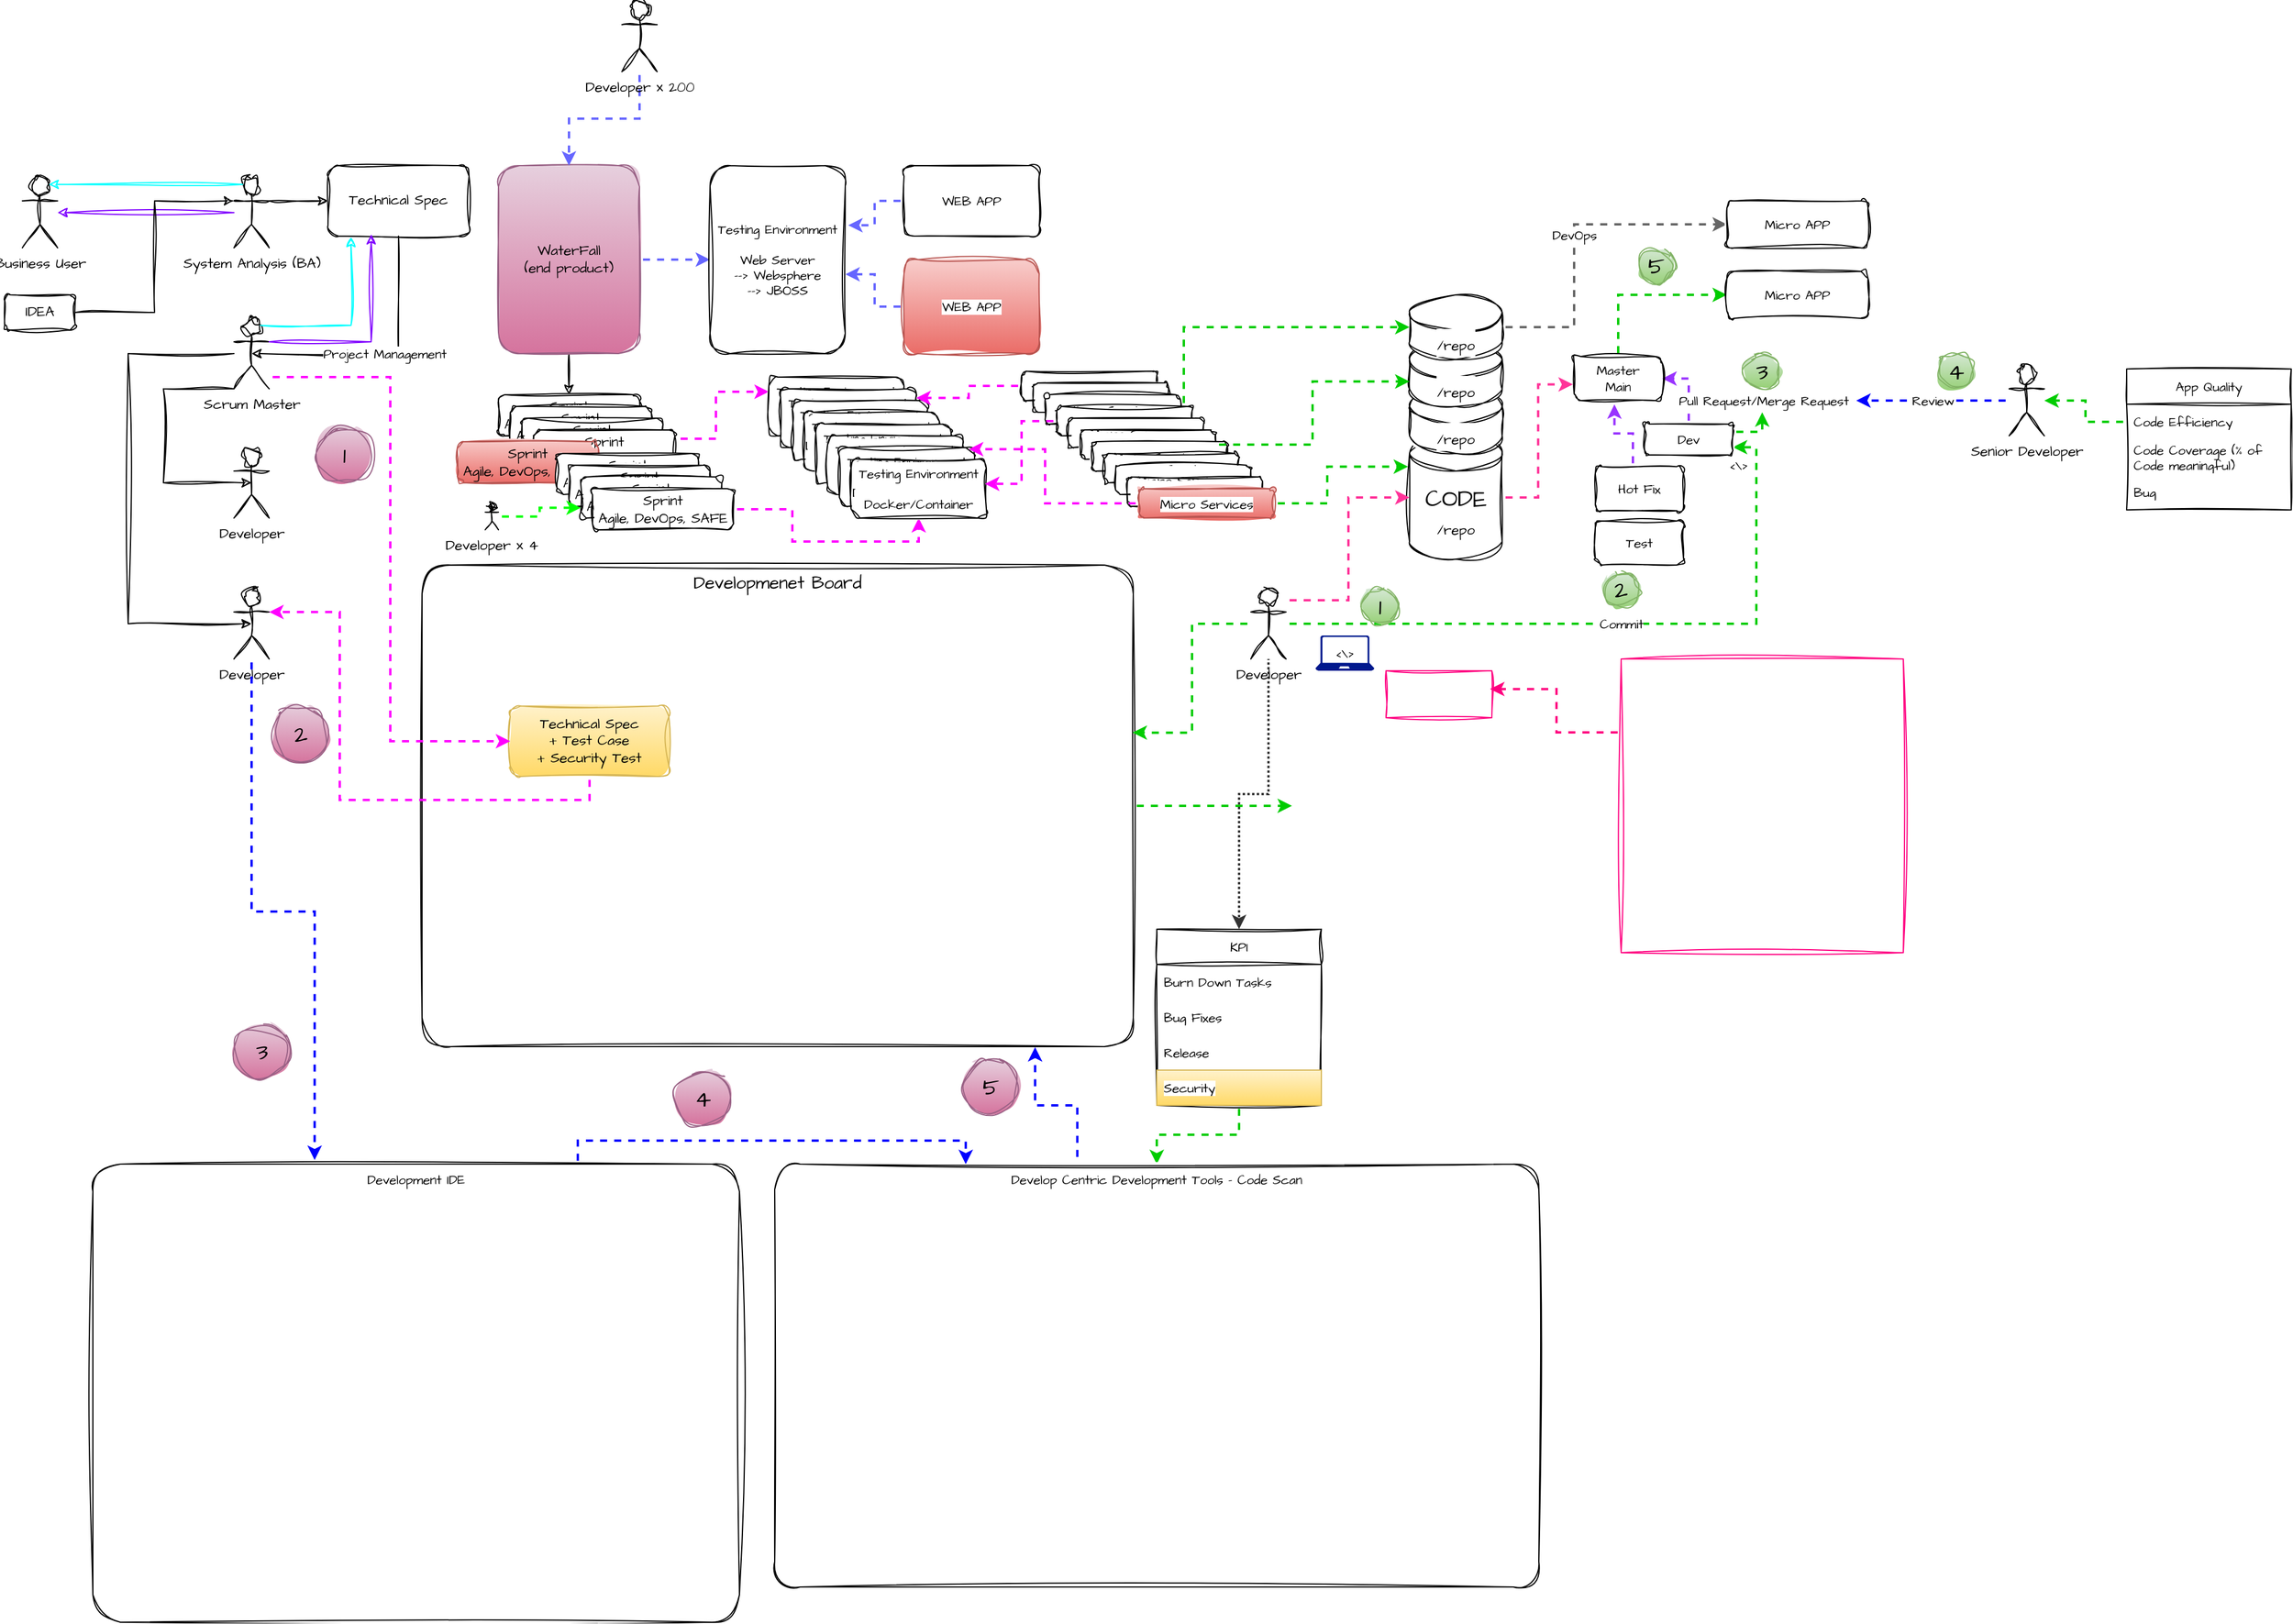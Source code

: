 <mxfile version="24.2.5" type="device">
  <diagram name="Page-1" id="nH35pbkmyYW25VktIWmX">
    <mxGraphModel dx="2733" dy="2435" grid="1" gridSize="10" guides="1" tooltips="1" connect="1" arrows="1" fold="1" page="1" pageScale="1" pageWidth="850" pageHeight="1100" math="0" shadow="0">
      <root>
        <mxCell id="0" />
        <mxCell id="1" parent="0" />
        <mxCell id="Q26DxxAGz66dSkfhx3pj-1" value="Developer" style="shape=umlActor;verticalLabelPosition=bottom;verticalAlign=top;html=1;outlineConnect=0;sketch=1;hachureGap=4;jiggle=2;curveFitting=1;fontFamily=Architects Daughter;fontSource=https%3A%2F%2Ffonts.googleapis.com%2Fcss%3Ffamily%3DArchitects%2BDaughter;" vertex="1" parent="1">
          <mxGeometry x="80" y="270" width="30" height="60" as="geometry" />
        </mxCell>
        <mxCell id="Q26DxxAGz66dSkfhx3pj-2" value="Developer" style="shape=umlActor;verticalLabelPosition=bottom;verticalAlign=top;html=1;outlineConnect=0;sketch=1;hachureGap=4;jiggle=2;curveFitting=1;fontFamily=Architects Daughter;fontSource=https%3A%2F%2Ffonts.googleapis.com%2Fcss%3Ffamily%3DArchitects%2BDaughter;" vertex="1" parent="1">
          <mxGeometry x="80" y="390" width="30" height="60" as="geometry" />
        </mxCell>
        <mxCell id="Q26DxxAGz66dSkfhx3pj-3" value="Scrum Master" style="shape=umlActor;verticalLabelPosition=bottom;verticalAlign=top;html=1;outlineConnect=0;sketch=1;hachureGap=4;jiggle=2;curveFitting=1;fontFamily=Architects Daughter;fontSource=https%3A%2F%2Ffonts.googleapis.com%2Fcss%3Ffamily%3DArchitects%2BDaughter;" vertex="1" parent="1">
          <mxGeometry x="80" y="160" width="30" height="60" as="geometry" />
        </mxCell>
        <mxCell id="Q26DxxAGz66dSkfhx3pj-8" style="edgeStyle=orthogonalEdgeStyle;rounded=0;sketch=1;hachureGap=4;jiggle=2;curveFitting=1;orthogonalLoop=1;jettySize=auto;html=1;exitX=1;exitY=0.333;exitDx=0;exitDy=0;exitPerimeter=0;fontFamily=Architects Daughter;fontSource=https%3A%2F%2Ffonts.googleapis.com%2Fcss%3Ffamily%3DArchitects%2BDaughter;" edge="1" parent="1" source="Q26DxxAGz66dSkfhx3pj-4" target="Q26DxxAGz66dSkfhx3pj-9">
          <mxGeometry relative="1" as="geometry">
            <mxPoint x="200" y="60" as="targetPoint" />
          </mxGeometry>
        </mxCell>
        <mxCell id="Q26DxxAGz66dSkfhx3pj-17" style="edgeStyle=orthogonalEdgeStyle;rounded=0;sketch=1;hachureGap=4;jiggle=2;curveFitting=1;orthogonalLoop=1;jettySize=auto;html=1;fontFamily=Architects Daughter;fontSource=https%3A%2F%2Ffonts.googleapis.com%2Fcss%3Ffamily%3DArchitects%2BDaughter;strokeColor=#7F00FF;" edge="1" parent="1" source="Q26DxxAGz66dSkfhx3pj-4" target="Q26DxxAGz66dSkfhx3pj-5">
          <mxGeometry relative="1" as="geometry" />
        </mxCell>
        <mxCell id="Q26DxxAGz66dSkfhx3pj-4" value="System Analysis (BA)" style="shape=umlActor;verticalLabelPosition=bottom;verticalAlign=top;html=1;outlineConnect=0;sketch=1;hachureGap=4;jiggle=2;curveFitting=1;fontFamily=Architects Daughter;fontSource=https%3A%2F%2Ffonts.googleapis.com%2Fcss%3Ffamily%3DArchitects%2BDaughter;" vertex="1" parent="1">
          <mxGeometry x="80" y="40" width="30" height="60" as="geometry" />
        </mxCell>
        <mxCell id="Q26DxxAGz66dSkfhx3pj-5" value="Business User" style="shape=umlActor;verticalLabelPosition=bottom;verticalAlign=top;html=1;outlineConnect=0;sketch=1;hachureGap=4;jiggle=2;curveFitting=1;fontFamily=Architects Daughter;fontSource=https%3A%2F%2Ffonts.googleapis.com%2Fcss%3Ffamily%3DArchitects%2BDaughter;" vertex="1" parent="1">
          <mxGeometry x="-100" y="40" width="30" height="60" as="geometry" />
        </mxCell>
        <mxCell id="Q26DxxAGz66dSkfhx3pj-6" value="IDEA" style="rounded=1;whiteSpace=wrap;html=1;sketch=1;hachureGap=4;jiggle=2;curveFitting=1;fontFamily=Architects Daughter;fontSource=https%3A%2F%2Ffonts.googleapis.com%2Fcss%3Ffamily%3DArchitects%2BDaughter;" vertex="1" parent="1">
          <mxGeometry x="-115" y="140" width="60" height="30" as="geometry" />
        </mxCell>
        <mxCell id="Q26DxxAGz66dSkfhx3pj-7" style="edgeStyle=orthogonalEdgeStyle;rounded=0;sketch=1;hachureGap=4;jiggle=2;curveFitting=1;orthogonalLoop=1;jettySize=auto;html=1;entryX=0;entryY=0.333;entryDx=0;entryDy=0;entryPerimeter=0;fontFamily=Architects Daughter;fontSource=https%3A%2F%2Ffonts.googleapis.com%2Fcss%3Ffamily%3DArchitects%2BDaughter;" edge="1" parent="1" source="Q26DxxAGz66dSkfhx3pj-6" target="Q26DxxAGz66dSkfhx3pj-4">
          <mxGeometry relative="1" as="geometry" />
        </mxCell>
        <mxCell id="Q26DxxAGz66dSkfhx3pj-9" value="Technical Spec" style="rounded=1;whiteSpace=wrap;html=1;sketch=1;hachureGap=4;jiggle=2;curveFitting=1;fontFamily=Architects Daughter;fontSource=https%3A%2F%2Ffonts.googleapis.com%2Fcss%3Ffamily%3DArchitects%2BDaughter;" vertex="1" parent="1">
          <mxGeometry x="160" y="30" width="120" height="60" as="geometry" />
        </mxCell>
        <mxCell id="Q26DxxAGz66dSkfhx3pj-10" value="Project Management" style="edgeStyle=orthogonalEdgeStyle;rounded=0;sketch=1;hachureGap=4;jiggle=2;curveFitting=1;orthogonalLoop=1;jettySize=auto;html=1;entryX=0.5;entryY=0.5;entryDx=0;entryDy=0;entryPerimeter=0;fontFamily=Architects Daughter;fontSource=https%3A%2F%2Ffonts.googleapis.com%2Fcss%3Ffamily%3DArchitects%2BDaughter;exitX=0.5;exitY=1;exitDx=0;exitDy=0;" edge="1" parent="1" source="Q26DxxAGz66dSkfhx3pj-9" target="Q26DxxAGz66dSkfhx3pj-3">
          <mxGeometry relative="1" as="geometry">
            <Array as="points">
              <mxPoint x="220" y="190" />
            </Array>
          </mxGeometry>
        </mxCell>
        <mxCell id="Q26DxxAGz66dSkfhx3pj-11" style="edgeStyle=orthogonalEdgeStyle;rounded=0;sketch=1;hachureGap=4;jiggle=2;curveFitting=1;orthogonalLoop=1;jettySize=auto;html=1;entryX=0.5;entryY=0.5;entryDx=0;entryDy=0;entryPerimeter=0;fontFamily=Architects Daughter;fontSource=https%3A%2F%2Ffonts.googleapis.com%2Fcss%3Ffamily%3DArchitects%2BDaughter;exitX=0;exitY=1;exitDx=0;exitDy=0;exitPerimeter=0;" edge="1" parent="1" source="Q26DxxAGz66dSkfhx3pj-3" target="Q26DxxAGz66dSkfhx3pj-1">
          <mxGeometry relative="1" as="geometry">
            <Array as="points">
              <mxPoint x="20" y="220" />
              <mxPoint x="20" y="300" />
            </Array>
          </mxGeometry>
        </mxCell>
        <mxCell id="Q26DxxAGz66dSkfhx3pj-12" style="edgeStyle=orthogonalEdgeStyle;rounded=0;sketch=1;hachureGap=4;jiggle=2;curveFitting=1;orthogonalLoop=1;jettySize=auto;html=1;entryX=0.5;entryY=0.5;entryDx=0;entryDy=0;entryPerimeter=0;fontFamily=Architects Daughter;fontSource=https%3A%2F%2Ffonts.googleapis.com%2Fcss%3Ffamily%3DArchitects%2BDaughter;" edge="1" parent="1" source="Q26DxxAGz66dSkfhx3pj-3" target="Q26DxxAGz66dSkfhx3pj-2">
          <mxGeometry relative="1" as="geometry">
            <Array as="points">
              <mxPoint x="-10" y="190" />
              <mxPoint x="-10" y="420" />
            </Array>
          </mxGeometry>
        </mxCell>
        <mxCell id="Q26DxxAGz66dSkfhx3pj-15" style="edgeStyle=orthogonalEdgeStyle;rounded=0;sketch=1;hachureGap=4;jiggle=2;curveFitting=1;orthogonalLoop=1;jettySize=auto;html=1;exitX=0.5;exitY=1;exitDx=0;exitDy=0;entryX=0.5;entryY=0;entryDx=0;entryDy=0;fontFamily=Architects Daughter;fontSource=https%3A%2F%2Ffonts.googleapis.com%2Fcss%3Ffamily%3DArchitects%2BDaughter;" edge="1" parent="1" source="Q26DxxAGz66dSkfhx3pj-13" target="Q26DxxAGz66dSkfhx3pj-14">
          <mxGeometry relative="1" as="geometry" />
        </mxCell>
        <mxCell id="Q26DxxAGz66dSkfhx3pj-41" style="edgeStyle=orthogonalEdgeStyle;rounded=0;hachureGap=4;orthogonalLoop=1;jettySize=auto;html=1;exitX=1;exitY=0.5;exitDx=0;exitDy=0;entryX=0;entryY=0.5;entryDx=0;entryDy=0;dashed=1;strokeColor=#6666FF;strokeWidth=2;align=center;verticalAlign=middle;fontFamily=Architects Daughter;fontSource=https%3A%2F%2Ffonts.googleapis.com%2Fcss%3Ffamily%3DArchitects%2BDaughter;fontSize=11;fontColor=default;labelBackgroundColor=default;endArrow=classic;flowAnimation=1;" edge="1" parent="1" source="Q26DxxAGz66dSkfhx3pj-13" target="Q26DxxAGz66dSkfhx3pj-36">
          <mxGeometry relative="1" as="geometry" />
        </mxCell>
        <mxCell id="Q26DxxAGz66dSkfhx3pj-13" value="WaterFall&lt;br&gt;(end product)" style="rounded=1;whiteSpace=wrap;html=1;sketch=1;hachureGap=4;jiggle=2;curveFitting=1;fontFamily=Architects Daughter;fontSource=https%3A%2F%2Ffonts.googleapis.com%2Fcss%3Ffamily%3DArchitects%2BDaughter;fillColor=#e6d0de;gradientColor=#d5739d;strokeColor=#996185;" vertex="1" parent="1">
          <mxGeometry x="305" y="30" width="120" height="160" as="geometry" />
        </mxCell>
        <mxCell id="Q26DxxAGz66dSkfhx3pj-14" value="Sprint&lt;br&gt;Agile, DevOps, SAFE" style="rounded=1;whiteSpace=wrap;html=1;sketch=1;hachureGap=4;jiggle=2;curveFitting=1;fontFamily=Architects Daughter;fontSource=https%3A%2F%2Ffonts.googleapis.com%2Fcss%3Ffamily%3DArchitects%2BDaughter;" vertex="1" parent="1">
          <mxGeometry x="305" y="225" width="120" height="35" as="geometry" />
        </mxCell>
        <mxCell id="Q26DxxAGz66dSkfhx3pj-16" style="edgeStyle=orthogonalEdgeStyle;rounded=0;sketch=1;hachureGap=4;jiggle=2;curveFitting=1;orthogonalLoop=1;jettySize=auto;html=1;exitX=1;exitY=0.333;exitDx=0;exitDy=0;exitPerimeter=0;entryX=0.306;entryY=0.976;entryDx=0;entryDy=0;entryPerimeter=0;fontFamily=Architects Daughter;fontSource=https%3A%2F%2Ffonts.googleapis.com%2Fcss%3Ffamily%3DArchitects%2BDaughter;strokeColor=#7F00FF;" edge="1" parent="1" source="Q26DxxAGz66dSkfhx3pj-3" target="Q26DxxAGz66dSkfhx3pj-9">
          <mxGeometry relative="1" as="geometry" />
        </mxCell>
        <mxCell id="Q26DxxAGz66dSkfhx3pj-18" value="Sprint&lt;br&gt;Agile, DevOps, SAFE" style="rounded=1;whiteSpace=wrap;html=1;sketch=1;hachureGap=4;jiggle=2;curveFitting=1;fontFamily=Architects Daughter;fontSource=https%3A%2F%2Ffonts.googleapis.com%2Fcss%3Ffamily%3DArchitects%2BDaughter;" vertex="1" parent="1">
          <mxGeometry x="315" y="235" width="120" height="35" as="geometry" />
        </mxCell>
        <mxCell id="Q26DxxAGz66dSkfhx3pj-43" style="edgeStyle=orthogonalEdgeStyle;rounded=0;hachureGap=4;orthogonalLoop=1;jettySize=auto;html=1;entryX=0;entryY=0.25;entryDx=0;entryDy=0;dashed=1;strokeColor=#FF00FF;strokeWidth=2;align=center;verticalAlign=middle;fontFamily=Architects Daughter;fontSource=https%3A%2F%2Ffonts.googleapis.com%2Fcss%3Ffamily%3DArchitects%2BDaughter;fontSize=11;fontColor=default;labelBackgroundColor=default;endArrow=classic;flowAnimation=1;" edge="1" parent="1" source="Q26DxxAGz66dSkfhx3pj-19" target="Q26DxxAGz66dSkfhx3pj-42">
          <mxGeometry relative="1" as="geometry" />
        </mxCell>
        <mxCell id="Q26DxxAGz66dSkfhx3pj-19" value="Sprint&lt;br&gt;Agile, DevOps, SAFE" style="rounded=1;whiteSpace=wrap;html=1;sketch=1;hachureGap=4;jiggle=2;curveFitting=1;fontFamily=Architects Daughter;fontSource=https%3A%2F%2Ffonts.googleapis.com%2Fcss%3Ffamily%3DArchitects%2BDaughter;" vertex="1" parent="1">
          <mxGeometry x="325" y="245" width="120" height="35" as="geometry" />
        </mxCell>
        <mxCell id="Q26DxxAGz66dSkfhx3pj-20" value="Sprint&lt;br&gt;Agile, DevOps, SAFE" style="rounded=1;whiteSpace=wrap;html=1;sketch=1;hachureGap=4;jiggle=2;curveFitting=1;fontFamily=Architects Daughter;fontSource=https%3A%2F%2Ffonts.googleapis.com%2Fcss%3Ffamily%3DArchitects%2BDaughter;" vertex="1" parent="1">
          <mxGeometry x="335" y="255" width="120" height="35" as="geometry" />
        </mxCell>
        <mxCell id="Q26DxxAGz66dSkfhx3pj-21" value="Sprint&lt;br&gt;Agile, DevOps, SAFE" style="rounded=1;whiteSpace=wrap;html=1;sketch=1;hachureGap=4;jiggle=2;curveFitting=1;fontFamily=Architects Daughter;fontSource=https%3A%2F%2Ffonts.googleapis.com%2Fcss%3Ffamily%3DArchitects%2BDaughter;fillColor=#f8cecc;gradientColor=#ea6b66;strokeColor=#b85450;" vertex="1" parent="1">
          <mxGeometry x="270" y="265" width="120" height="35" as="geometry" />
        </mxCell>
        <mxCell id="Q26DxxAGz66dSkfhx3pj-22" value="Sprint&lt;br&gt;Agile, DevOps, SAFE" style="rounded=1;whiteSpace=wrap;html=1;sketch=1;hachureGap=4;jiggle=2;curveFitting=1;fontFamily=Architects Daughter;fontSource=https%3A%2F%2Ffonts.googleapis.com%2Fcss%3Ffamily%3DArchitects%2BDaughter;" vertex="1" parent="1">
          <mxGeometry x="355" y="275" width="120" height="35" as="geometry" />
        </mxCell>
        <mxCell id="Q26DxxAGz66dSkfhx3pj-23" value="Sprint&lt;br&gt;Agile, DevOps, SAFE" style="rounded=1;whiteSpace=wrap;html=1;sketch=1;hachureGap=4;jiggle=2;curveFitting=1;fontFamily=Architects Daughter;fontSource=https%3A%2F%2Ffonts.googleapis.com%2Fcss%3Ffamily%3DArchitects%2BDaughter;" vertex="1" parent="1">
          <mxGeometry x="365" y="285" width="120" height="35" as="geometry" />
        </mxCell>
        <mxCell id="Q26DxxAGz66dSkfhx3pj-24" value="Sprint&lt;br&gt;Agile, DevOps, SAFE" style="rounded=1;whiteSpace=wrap;html=1;sketch=1;hachureGap=4;jiggle=2;curveFitting=1;fontFamily=Architects Daughter;fontSource=https%3A%2F%2Ffonts.googleapis.com%2Fcss%3Ffamily%3DArchitects%2BDaughter;" vertex="1" parent="1">
          <mxGeometry x="375" y="295" width="120" height="35" as="geometry" />
        </mxCell>
        <mxCell id="Q26DxxAGz66dSkfhx3pj-51" style="edgeStyle=orthogonalEdgeStyle;rounded=0;hachureGap=4;orthogonalLoop=1;jettySize=auto;html=1;dashed=1;strokeColor=#FF00FF;strokeWidth=2;align=center;verticalAlign=middle;fontFamily=Architects Daughter;fontSource=https%3A%2F%2Ffonts.googleapis.com%2Fcss%3Ffamily%3DArchitects%2BDaughter;fontSize=11;fontColor=default;labelBackgroundColor=default;endArrow=classic;flowAnimation=1;entryX=0.5;entryY=1;entryDx=0;entryDy=0;" edge="1" parent="1" source="Q26DxxAGz66dSkfhx3pj-25" target="Q26DxxAGz66dSkfhx3pj-50">
          <mxGeometry relative="1" as="geometry" />
        </mxCell>
        <mxCell id="Q26DxxAGz66dSkfhx3pj-25" value="Sprint&lt;br&gt;Agile, DevOps, SAFE" style="rounded=1;whiteSpace=wrap;html=1;sketch=1;hachureGap=4;jiggle=2;curveFitting=1;fontFamily=Architects Daughter;fontSource=https%3A%2F%2Ffonts.googleapis.com%2Fcss%3Ffamily%3DArchitects%2BDaughter;" vertex="1" parent="1">
          <mxGeometry x="385" y="305" width="120" height="35" as="geometry" />
        </mxCell>
        <mxCell id="Q26DxxAGz66dSkfhx3pj-26" style="edgeStyle=orthogonalEdgeStyle;rounded=0;sketch=1;hachureGap=4;jiggle=2;curveFitting=1;orthogonalLoop=1;jettySize=auto;html=1;exitX=0.75;exitY=0.1;exitDx=0;exitDy=0;exitPerimeter=0;entryX=0.163;entryY=1.014;entryDx=0;entryDy=0;entryPerimeter=0;fontFamily=Architects Daughter;fontSource=https%3A%2F%2Ffonts.googleapis.com%2Fcss%3Ffamily%3DArchitects%2BDaughter;strokeColor=#00FFFF;" edge="1" parent="1" source="Q26DxxAGz66dSkfhx3pj-3" target="Q26DxxAGz66dSkfhx3pj-9">
          <mxGeometry relative="1" as="geometry" />
        </mxCell>
        <mxCell id="Q26DxxAGz66dSkfhx3pj-28" style="edgeStyle=orthogonalEdgeStyle;rounded=0;sketch=1;hachureGap=4;jiggle=2;curveFitting=1;orthogonalLoop=1;jettySize=auto;html=1;exitX=0.25;exitY=0.1;exitDx=0;exitDy=0;exitPerimeter=0;entryX=0.75;entryY=0.1;entryDx=0;entryDy=0;entryPerimeter=0;fontFamily=Architects Daughter;fontSource=https%3A%2F%2Ffonts.googleapis.com%2Fcss%3Ffamily%3DArchitects%2BDaughter;fillColor=#dae8fc;gradientColor=#7ea6e0;strokeColor=#00FFFF;" edge="1" parent="1" source="Q26DxxAGz66dSkfhx3pj-4" target="Q26DxxAGz66dSkfhx3pj-5">
          <mxGeometry relative="1" as="geometry" />
        </mxCell>
        <mxCell id="Q26DxxAGz66dSkfhx3pj-72" style="edgeStyle=orthogonalEdgeStyle;rounded=0;hachureGap=4;orthogonalLoop=1;jettySize=auto;html=1;dashed=1;strokeColor=#00CC00;strokeWidth=2;align=center;verticalAlign=middle;fontFamily=Architects Daughter;fontSource=https%3A%2F%2Ffonts.googleapis.com%2Fcss%3Ffamily%3DArchitects%2BDaughter;fontSize=11;fontColor=default;labelBackgroundColor=default;endArrow=classic;flowAnimation=1;" edge="1" parent="1" source="Q26DxxAGz66dSkfhx3pj-30" target="Q26DxxAGz66dSkfhx3pj-71">
          <mxGeometry relative="1" as="geometry" />
        </mxCell>
        <mxCell id="Q26DxxAGz66dSkfhx3pj-30" value="Developmenet Board" style="rounded=1;whiteSpace=wrap;html=1;sketch=1;hachureGap=4;jiggle=2;curveFitting=1;fontFamily=Architects Daughter;fontSource=https%3A%2F%2Ffonts.googleapis.com%2Fcss%3Ffamily%3DArchitects%2BDaughter;arcSize=6;verticalAlign=top;fontSize=15;" vertex="1" parent="1">
          <mxGeometry x="240" y="370" width="605" height="410" as="geometry" />
        </mxCell>
        <mxCell id="2GGadmG2Hr-8ba0pzsTH-3" style="edgeStyle=orthogonalEdgeStyle;rounded=0;hachureGap=4;orthogonalLoop=1;jettySize=auto;html=1;entryX=0.343;entryY=-0.009;entryDx=0;entryDy=0;dashed=1;strokeColor=#0000FF;strokeWidth=2;align=center;verticalAlign=middle;fontFamily=Architects Daughter;fontSource=https%3A%2F%2Ffonts.googleapis.com%2Fcss%3Ffamily%3DArchitects%2BDaughter;fontSize=11;fontColor=default;labelBackgroundColor=default;endArrow=classic;flowAnimation=1;entryPerimeter=0;" edge="1" parent="1" source="Q26DxxAGz66dSkfhx3pj-2" target="2GGadmG2Hr-8ba0pzsTH-1">
          <mxGeometry relative="1" as="geometry" />
        </mxCell>
        <mxCell id="Q26DxxAGz66dSkfhx3pj-31" value="" style="shape=image;verticalLabelPosition=bottom;labelBackgroundColor=default;verticalAlign=top;aspect=fixed;imageAspect=0;image=https://images.ctfassets.net/rz1oowkt5gyp/4kCNudjaBYj90CGgG7Lict/cbafa67336b2007278f50d99ceabfb22/Boards_2x.png;" vertex="1" parent="1">
          <mxGeometry x="260" y="406.48" width="566.39" height="353.52" as="geometry" />
        </mxCell>
        <mxCell id="Q26DxxAGz66dSkfhx3pj-32" value="Technical Spec&lt;br&gt;+ Test Case&lt;br&gt;+ Security Test" style="rounded=1;whiteSpace=wrap;html=1;sketch=1;hachureGap=4;jiggle=2;curveFitting=1;fontFamily=Architects Daughter;fontSource=https%3A%2F%2Ffonts.googleapis.com%2Fcss%3Ffamily%3DArchitects%2BDaughter;fillColor=#fff2cc;gradientColor=#ffd966;strokeColor=#d6b656;" vertex="1" parent="1">
          <mxGeometry x="315" y="490" width="135" height="60" as="geometry" />
        </mxCell>
        <mxCell id="Q26DxxAGz66dSkfhx3pj-33" style="edgeStyle=orthogonalEdgeStyle;rounded=0;hachureGap=4;orthogonalLoop=1;jettySize=auto;html=1;entryX=0;entryY=0.5;entryDx=0;entryDy=0;fontFamily=Architects Daughter;fontSource=https%3A%2F%2Ffonts.googleapis.com%2Fcss%3Ffamily%3DArchitects%2BDaughter;flowAnimation=1;dashed=1;strokeWidth=2;strokeColor=#FF00FF;" edge="1" parent="1" source="Q26DxxAGz66dSkfhx3pj-3" target="Q26DxxAGz66dSkfhx3pj-32">
          <mxGeometry relative="1" as="geometry">
            <Array as="points">
              <mxPoint x="213" y="210" />
              <mxPoint x="213" y="520" />
            </Array>
          </mxGeometry>
        </mxCell>
        <mxCell id="Q26DxxAGz66dSkfhx3pj-35" style="edgeStyle=orthogonalEdgeStyle;rounded=0;hachureGap=4;orthogonalLoop=1;jettySize=auto;html=1;exitX=0.5;exitY=1;exitDx=0;exitDy=0;entryX=1;entryY=0.333;entryDx=0;entryDy=0;entryPerimeter=0;dashed=1;strokeColor=#FF00FF;strokeWidth=2;align=center;verticalAlign=middle;fontFamily=Architects Daughter;fontSource=https%3A%2F%2Ffonts.googleapis.com%2Fcss%3Ffamily%3DArchitects%2BDaughter;fontSize=11;fontColor=default;labelBackgroundColor=default;endArrow=classic;flowAnimation=1;" edge="1" parent="1" source="Q26DxxAGz66dSkfhx3pj-32" target="Q26DxxAGz66dSkfhx3pj-2">
          <mxGeometry relative="1" as="geometry">
            <Array as="points">
              <mxPoint x="383" y="570" />
              <mxPoint x="170" y="570" />
              <mxPoint x="170" y="410" />
            </Array>
          </mxGeometry>
        </mxCell>
        <mxCell id="Q26DxxAGz66dSkfhx3pj-36" value="Testing Environment&lt;div&gt;&lt;br&gt;Web Server&lt;br&gt;--&amp;gt; Websphere&lt;br&gt;--&amp;gt; JBOSS&lt;/div&gt;" style="rounded=1;whiteSpace=wrap;html=1;sketch=1;hachureGap=4;jiggle=2;curveFitting=1;fontFamily=Architects Daughter;fontSource=https%3A%2F%2Ffonts.googleapis.com%2Fcss%3Ffamily%3DArchitects%2BDaughter;fontSize=11;fontColor=default;labelBackgroundColor=default;" vertex="1" parent="1">
          <mxGeometry x="485" y="30" width="115" height="160" as="geometry" />
        </mxCell>
        <mxCell id="Q26DxxAGz66dSkfhx3pj-39" style="edgeStyle=orthogonalEdgeStyle;rounded=0;hachureGap=4;orthogonalLoop=1;jettySize=auto;html=1;dashed=1;strokeColor=#6666FF;strokeWidth=2;align=center;verticalAlign=middle;fontFamily=Architects Daughter;fontSource=https%3A%2F%2Ffonts.googleapis.com%2Fcss%3Ffamily%3DArchitects%2BDaughter;fontSize=11;fontColor=default;labelBackgroundColor=default;endArrow=classic;flowAnimation=1;entryX=1.022;entryY=0.317;entryDx=0;entryDy=0;entryPerimeter=0;" edge="1" parent="1" source="Q26DxxAGz66dSkfhx3pj-37" target="Q26DxxAGz66dSkfhx3pj-36">
          <mxGeometry relative="1" as="geometry" />
        </mxCell>
        <mxCell id="Q26DxxAGz66dSkfhx3pj-37" value="WEB APP" style="rounded=1;whiteSpace=wrap;html=1;sketch=1;hachureGap=4;jiggle=2;curveFitting=1;fontFamily=Architects Daughter;fontSource=https%3A%2F%2Ffonts.googleapis.com%2Fcss%3Ffamily%3DArchitects%2BDaughter;fontSize=11;fontColor=default;labelBackgroundColor=default;" vertex="1" parent="1">
          <mxGeometry x="650" y="30" width="115" height="60" as="geometry" />
        </mxCell>
        <mxCell id="Q26DxxAGz66dSkfhx3pj-38" value="WEB APP" style="rounded=1;whiteSpace=wrap;html=1;sketch=1;hachureGap=4;jiggle=2;curveFitting=1;fontFamily=Architects Daughter;fontSource=https%3A%2F%2Ffonts.googleapis.com%2Fcss%3Ffamily%3DArchitects%2BDaughter;fontSize=11;labelBackgroundColor=default;fillColor=#f8cecc;gradientColor=#ea6b66;strokeColor=#b85450;" vertex="1" parent="1">
          <mxGeometry x="650" y="110" width="115" height="80" as="geometry" />
        </mxCell>
        <mxCell id="Q26DxxAGz66dSkfhx3pj-40" style="edgeStyle=orthogonalEdgeStyle;rounded=0;hachureGap=4;orthogonalLoop=1;jettySize=auto;html=1;entryX=1.001;entryY=0.578;entryDx=0;entryDy=0;entryPerimeter=0;dashed=1;strokeColor=#6666FF;strokeWidth=2;align=center;verticalAlign=middle;fontFamily=Architects Daughter;fontSource=https%3A%2F%2Ffonts.googleapis.com%2Fcss%3Ffamily%3DArchitects%2BDaughter;fontSize=11;fontColor=default;labelBackgroundColor=default;endArrow=classic;flowAnimation=1;" edge="1" parent="1" source="Q26DxxAGz66dSkfhx3pj-38" target="Q26DxxAGz66dSkfhx3pj-36">
          <mxGeometry relative="1" as="geometry" />
        </mxCell>
        <mxCell id="Q26DxxAGz66dSkfhx3pj-42" value="Testing Environment&lt;div&gt;&lt;br&gt;Docker/Container&lt;/div&gt;" style="rounded=1;whiteSpace=wrap;html=1;sketch=1;hachureGap=4;jiggle=2;curveFitting=1;fontFamily=Architects Daughter;fontSource=https%3A%2F%2Ffonts.googleapis.com%2Fcss%3Ffamily%3DArchitects%2BDaughter;fontSize=11;fontColor=default;labelBackgroundColor=default;" vertex="1" parent="1">
          <mxGeometry x="535" y="210" width="115" height="50" as="geometry" />
        </mxCell>
        <mxCell id="Q26DxxAGz66dSkfhx3pj-44" value="Testing Environment&lt;div&gt;&lt;br&gt;Docker/Container&lt;/div&gt;" style="rounded=1;whiteSpace=wrap;html=1;sketch=1;hachureGap=4;jiggle=2;curveFitting=1;fontFamily=Architects Daughter;fontSource=https%3A%2F%2Ffonts.googleapis.com%2Fcss%3Ffamily%3DArchitects%2BDaughter;fontSize=11;fontColor=default;labelBackgroundColor=default;" vertex="1" parent="1">
          <mxGeometry x="545" y="220" width="115" height="50" as="geometry" />
        </mxCell>
        <mxCell id="Q26DxxAGz66dSkfhx3pj-45" value="Testing Environment&lt;div&gt;&lt;br&gt;Docker/Container&lt;/div&gt;" style="rounded=1;whiteSpace=wrap;html=1;sketch=1;hachureGap=4;jiggle=2;curveFitting=1;fontFamily=Architects Daughter;fontSource=https%3A%2F%2Ffonts.googleapis.com%2Fcss%3Ffamily%3DArchitects%2BDaughter;fontSize=11;fontColor=default;labelBackgroundColor=default;" vertex="1" parent="1">
          <mxGeometry x="555" y="230" width="115" height="50" as="geometry" />
        </mxCell>
        <mxCell id="Q26DxxAGz66dSkfhx3pj-46" value="Testing Environment&lt;div&gt;&lt;br&gt;Docker/Container&lt;/div&gt;" style="rounded=1;whiteSpace=wrap;html=1;sketch=1;hachureGap=4;jiggle=2;curveFitting=1;fontFamily=Architects Daughter;fontSource=https%3A%2F%2Ffonts.googleapis.com%2Fcss%3Ffamily%3DArchitects%2BDaughter;fontSize=11;fontColor=default;labelBackgroundColor=default;" vertex="1" parent="1">
          <mxGeometry x="565" y="240" width="115" height="50" as="geometry" />
        </mxCell>
        <mxCell id="Q26DxxAGz66dSkfhx3pj-47" value="Testing Environment&lt;div&gt;&lt;br&gt;Docker/Container&lt;/div&gt;" style="rounded=1;whiteSpace=wrap;html=1;sketch=1;hachureGap=4;jiggle=2;curveFitting=1;fontFamily=Architects Daughter;fontSource=https%3A%2F%2Ffonts.googleapis.com%2Fcss%3Ffamily%3DArchitects%2BDaughter;fontSize=11;fontColor=default;labelBackgroundColor=default;" vertex="1" parent="1">
          <mxGeometry x="575" y="250" width="115" height="50" as="geometry" />
        </mxCell>
        <mxCell id="Q26DxxAGz66dSkfhx3pj-48" value="Testing Environment&lt;div&gt;&lt;br&gt;Docker/Container&lt;/div&gt;" style="rounded=1;whiteSpace=wrap;html=1;sketch=1;hachureGap=4;jiggle=2;curveFitting=1;fontFamily=Architects Daughter;fontSource=https%3A%2F%2Ffonts.googleapis.com%2Fcss%3Ffamily%3DArchitects%2BDaughter;fontSize=11;fontColor=default;labelBackgroundColor=default;" vertex="1" parent="1">
          <mxGeometry x="585" y="260" width="115" height="50" as="geometry" />
        </mxCell>
        <mxCell id="Q26DxxAGz66dSkfhx3pj-49" value="Testing Environment&lt;div&gt;&lt;br&gt;Docker/Container&lt;/div&gt;" style="rounded=1;whiteSpace=wrap;html=1;sketch=1;hachureGap=4;jiggle=2;curveFitting=1;fontFamily=Architects Daughter;fontSource=https%3A%2F%2Ffonts.googleapis.com%2Fcss%3Ffamily%3DArchitects%2BDaughter;fontSize=11;fontColor=default;labelBackgroundColor=default;" vertex="1" parent="1">
          <mxGeometry x="595" y="270" width="115" height="50" as="geometry" />
        </mxCell>
        <mxCell id="Q26DxxAGz66dSkfhx3pj-50" value="Testing Environment&lt;div&gt;&lt;br&gt;Docker/Container&lt;/div&gt;" style="rounded=1;whiteSpace=wrap;html=1;sketch=1;hachureGap=4;jiggle=2;curveFitting=1;fontFamily=Architects Daughter;fontSource=https%3A%2F%2Ffonts.googleapis.com%2Fcss%3Ffamily%3DArchitects%2BDaughter;fontSize=11;fontColor=default;labelBackgroundColor=default;" vertex="1" parent="1">
          <mxGeometry x="605" y="280" width="115" height="50" as="geometry" />
        </mxCell>
        <mxCell id="Q26DxxAGz66dSkfhx3pj-52" value="Micro Services" style="rounded=1;whiteSpace=wrap;html=1;sketch=1;hachureGap=4;jiggle=2;curveFitting=1;fontFamily=Architects Daughter;fontSource=https%3A%2F%2Ffonts.googleapis.com%2Fcss%3Ffamily%3DArchitects%2BDaughter;fontSize=11;fontColor=default;labelBackgroundColor=default;" vertex="1" parent="1">
          <mxGeometry x="750" y="205" width="115" height="25" as="geometry" />
        </mxCell>
        <mxCell id="Q26DxxAGz66dSkfhx3pj-53" value="Micro Services" style="rounded=1;whiteSpace=wrap;html=1;sketch=1;hachureGap=4;jiggle=2;curveFitting=1;fontFamily=Architects Daughter;fontSource=https%3A%2F%2Ffonts.googleapis.com%2Fcss%3Ffamily%3DArchitects%2BDaughter;fontSize=11;fontColor=default;labelBackgroundColor=default;" vertex="1" parent="1">
          <mxGeometry x="760" y="215" width="115" height="25" as="geometry" />
        </mxCell>
        <mxCell id="Q26DxxAGz66dSkfhx3pj-54" value="Micro Services" style="rounded=1;whiteSpace=wrap;html=1;sketch=1;hachureGap=4;jiggle=2;curveFitting=1;fontFamily=Architects Daughter;fontSource=https%3A%2F%2Ffonts.googleapis.com%2Fcss%3Ffamily%3DArchitects%2BDaughter;fontSize=11;fontColor=default;labelBackgroundColor=default;" vertex="1" parent="1">
          <mxGeometry x="770" y="225" width="115" height="25" as="geometry" />
        </mxCell>
        <mxCell id="Q26DxxAGz66dSkfhx3pj-55" value="Micro Services" style="rounded=1;whiteSpace=wrap;html=1;sketch=1;hachureGap=4;jiggle=2;curveFitting=1;fontFamily=Architects Daughter;fontSource=https%3A%2F%2Ffonts.googleapis.com%2Fcss%3Ffamily%3DArchitects%2BDaughter;fontSize=11;fontColor=default;labelBackgroundColor=default;" vertex="1" parent="1">
          <mxGeometry x="780" y="235" width="115" height="25" as="geometry" />
        </mxCell>
        <mxCell id="Q26DxxAGz66dSkfhx3pj-56" value="Micro Services" style="rounded=1;whiteSpace=wrap;html=1;sketch=1;hachureGap=4;jiggle=2;curveFitting=1;fontFamily=Architects Daughter;fontSource=https%3A%2F%2Ffonts.googleapis.com%2Fcss%3Ffamily%3DArchitects%2BDaughter;fontSize=11;fontColor=default;labelBackgroundColor=default;" vertex="1" parent="1">
          <mxGeometry x="790" y="245" width="115" height="25" as="geometry" />
        </mxCell>
        <mxCell id="Q26DxxAGz66dSkfhx3pj-57" value="Micro Services" style="rounded=1;whiteSpace=wrap;html=1;sketch=1;hachureGap=4;jiggle=2;curveFitting=1;fontFamily=Architects Daughter;fontSource=https%3A%2F%2Ffonts.googleapis.com%2Fcss%3Ffamily%3DArchitects%2BDaughter;fontSize=11;fontColor=default;labelBackgroundColor=default;" vertex="1" parent="1">
          <mxGeometry x="800" y="255" width="115" height="25" as="geometry" />
        </mxCell>
        <mxCell id="Q26DxxAGz66dSkfhx3pj-58" value="Micro Services" style="rounded=1;whiteSpace=wrap;html=1;sketch=1;hachureGap=4;jiggle=2;curveFitting=1;fontFamily=Architects Daughter;fontSource=https%3A%2F%2Ffonts.googleapis.com%2Fcss%3Ffamily%3DArchitects%2BDaughter;fontSize=11;fontColor=default;labelBackgroundColor=default;" vertex="1" parent="1">
          <mxGeometry x="810" y="265" width="115" height="25" as="geometry" />
        </mxCell>
        <mxCell id="Q26DxxAGz66dSkfhx3pj-59" value="Micro Services" style="rounded=1;whiteSpace=wrap;html=1;sketch=1;hachureGap=4;jiggle=2;curveFitting=1;fontFamily=Architects Daughter;fontSource=https%3A%2F%2Ffonts.googleapis.com%2Fcss%3Ffamily%3DArchitects%2BDaughter;fontSize=11;fontColor=default;labelBackgroundColor=default;" vertex="1" parent="1">
          <mxGeometry x="820" y="275" width="115" height="25" as="geometry" />
        </mxCell>
        <mxCell id="Q26DxxAGz66dSkfhx3pj-60" value="Micro Services" style="rounded=1;whiteSpace=wrap;html=1;sketch=1;hachureGap=4;jiggle=2;curveFitting=1;fontFamily=Architects Daughter;fontSource=https%3A%2F%2Ffonts.googleapis.com%2Fcss%3Ffamily%3DArchitects%2BDaughter;fontSize=11;fontColor=default;labelBackgroundColor=default;" vertex="1" parent="1">
          <mxGeometry x="830" y="285" width="115" height="25" as="geometry" />
        </mxCell>
        <mxCell id="Q26DxxAGz66dSkfhx3pj-61" value="Micro Services" style="rounded=1;whiteSpace=wrap;html=1;sketch=1;hachureGap=4;jiggle=2;curveFitting=1;fontFamily=Architects Daughter;fontSource=https%3A%2F%2Ffonts.googleapis.com%2Fcss%3Ffamily%3DArchitects%2BDaughter;fontSize=11;fontColor=default;labelBackgroundColor=default;" vertex="1" parent="1">
          <mxGeometry x="840" y="295" width="115" height="25" as="geometry" />
        </mxCell>
        <mxCell id="Q26DxxAGz66dSkfhx3pj-62" value="Micro Services" style="rounded=1;whiteSpace=wrap;html=1;sketch=1;hachureGap=4;jiggle=2;curveFitting=1;fontFamily=Architects Daughter;fontSource=https%3A%2F%2Ffonts.googleapis.com%2Fcss%3Ffamily%3DArchitects%2BDaughter;fontSize=11;labelBackgroundColor=default;fillColor=#f8cecc;gradientColor=#ea6b66;strokeColor=#b85450;" vertex="1" parent="1">
          <mxGeometry x="850" y="305" width="115" height="25" as="geometry" />
        </mxCell>
        <mxCell id="Q26DxxAGz66dSkfhx3pj-63" style="edgeStyle=orthogonalEdgeStyle;rounded=0;hachureGap=4;orthogonalLoop=1;jettySize=auto;html=1;exitX=0;exitY=0.5;exitDx=0;exitDy=0;entryX=1.004;entryY=0.155;entryDx=0;entryDy=0;entryPerimeter=0;dashed=1;strokeColor=#FF00FF;strokeWidth=2;align=center;verticalAlign=middle;fontFamily=Architects Daughter;fontSource=https%3A%2F%2Ffonts.googleapis.com%2Fcss%3Ffamily%3DArchitects%2BDaughter;fontSize=11;fontColor=default;labelBackgroundColor=default;endArrow=classic;flowAnimation=1;" edge="1" parent="1" source="Q26DxxAGz66dSkfhx3pj-52" target="Q26DxxAGz66dSkfhx3pj-44">
          <mxGeometry relative="1" as="geometry" />
        </mxCell>
        <mxCell id="Q26DxxAGz66dSkfhx3pj-64" style="edgeStyle=orthogonalEdgeStyle;rounded=0;hachureGap=4;orthogonalLoop=1;jettySize=auto;html=1;exitX=0;exitY=0.5;exitDx=0;exitDy=0;entryX=0.99;entryY=0.418;entryDx=0;entryDy=0;entryPerimeter=0;dashed=1;strokeColor=#FF00FF;strokeWidth=2;align=center;verticalAlign=middle;fontFamily=Architects Daughter;fontSource=https%3A%2F%2Ffonts.googleapis.com%2Fcss%3Ffamily%3DArchitects%2BDaughter;fontSize=11;fontColor=default;labelBackgroundColor=default;endArrow=classic;flowAnimation=1;" edge="1" parent="1" source="Q26DxxAGz66dSkfhx3pj-55" target="Q26DxxAGz66dSkfhx3pj-50">
          <mxGeometry relative="1" as="geometry">
            <Array as="points">
              <mxPoint x="750" y="248" />
              <mxPoint x="750" y="301" />
            </Array>
          </mxGeometry>
        </mxCell>
        <mxCell id="Q26DxxAGz66dSkfhx3pj-65" style="edgeStyle=orthogonalEdgeStyle;rounded=0;hachureGap=4;orthogonalLoop=1;jettySize=auto;html=1;exitX=0;exitY=0.5;exitDx=0;exitDy=0;entryX=0.958;entryY=0.028;entryDx=0;entryDy=0;entryPerimeter=0;dashed=1;strokeColor=#FF00FF;strokeWidth=2;align=center;verticalAlign=middle;fontFamily=Architects Daughter;fontSource=https%3A%2F%2Ffonts.googleapis.com%2Fcss%3Ffamily%3DArchitects%2BDaughter;fontSize=11;fontColor=default;labelBackgroundColor=default;endArrow=classic;flowAnimation=1;" edge="1" parent="1" source="Q26DxxAGz66dSkfhx3pj-62" target="Q26DxxAGz66dSkfhx3pj-49">
          <mxGeometry relative="1" as="geometry">
            <Array as="points">
              <mxPoint x="770" y="318" />
              <mxPoint x="770" y="271" />
            </Array>
          </mxGeometry>
        </mxCell>
        <mxCell id="Q26DxxAGz66dSkfhx3pj-67" style="edgeStyle=orthogonalEdgeStyle;rounded=0;hachureGap=4;orthogonalLoop=1;jettySize=auto;html=1;dashed=1;strokeColor=#6666FF;strokeWidth=2;align=center;verticalAlign=middle;fontFamily=Architects Daughter;fontSource=https%3A%2F%2Ffonts.googleapis.com%2Fcss%3Ffamily%3DArchitects%2BDaughter;fontSize=11;fontColor=default;labelBackgroundColor=default;endArrow=classic;flowAnimation=1;" edge="1" parent="1" source="Q26DxxAGz66dSkfhx3pj-66" target="Q26DxxAGz66dSkfhx3pj-13">
          <mxGeometry relative="1" as="geometry" />
        </mxCell>
        <mxCell id="Q26DxxAGz66dSkfhx3pj-66" value="Developer x 200" style="shape=umlActor;verticalLabelPosition=bottom;verticalAlign=top;html=1;outlineConnect=0;sketch=1;hachureGap=4;jiggle=2;curveFitting=1;fontFamily=Architects Daughter;fontSource=https%3A%2F%2Ffonts.googleapis.com%2Fcss%3Ffamily%3DArchitects%2BDaughter;" vertex="1" parent="1">
          <mxGeometry x="410" y="-110" width="30" height="60" as="geometry" />
        </mxCell>
        <mxCell id="Q26DxxAGz66dSkfhx3pj-70" style="edgeStyle=orthogonalEdgeStyle;rounded=0;hachureGap=4;orthogonalLoop=1;jettySize=auto;html=1;entryX=0;entryY=0.75;entryDx=0;entryDy=0;dashed=1;strokeColor=#00FF00;strokeWidth=2;align=center;verticalAlign=middle;fontFamily=Architects Daughter;fontSource=https%3A%2F%2Ffonts.googleapis.com%2Fcss%3Ffamily%3DArchitects%2BDaughter;fontSize=11;fontColor=default;labelBackgroundColor=default;endArrow=classic;flowAnimation=1;" edge="1" parent="1" source="Q26DxxAGz66dSkfhx3pj-68" target="Q26DxxAGz66dSkfhx3pj-24">
          <mxGeometry relative="1" as="geometry" />
        </mxCell>
        <mxCell id="Q26DxxAGz66dSkfhx3pj-68" value="Developer x 4" style="shape=umlActor;verticalLabelPosition=bottom;verticalAlign=top;html=1;outlineConnect=0;sketch=1;hachureGap=4;jiggle=2;curveFitting=1;fontFamily=Architects Daughter;fontSource=https%3A%2F%2Ffonts.googleapis.com%2Fcss%3Ffamily%3DArchitects%2BDaughter;" vertex="1" parent="1">
          <mxGeometry x="293.75" y="317.5" width="11.25" height="22.5" as="geometry" />
        </mxCell>
        <mxCell id="Q26DxxAGz66dSkfhx3pj-71" value="" style="shape=image;imageAspect=0;aspect=fixed;verticalLabelPosition=bottom;verticalAlign=top;sketch=1;hachureGap=4;jiggle=2;curveFitting=1;fontFamily=Architects Daughter;fontSource=https%3A%2F%2Ffonts.googleapis.com%2Fcss%3Ffamily%3DArchitects%2BDaughter;fontSize=11;fontColor=default;labelBackgroundColor=default;image=https://miro.medium.com/v2/resize:fit:1400/1*AwvDJDfErlD34ox2QpwGoA.png;" vertex="1" parent="1">
          <mxGeometry x="980" y="441.5" width="520" height="267" as="geometry" />
        </mxCell>
        <mxCell id="Q26DxxAGz66dSkfhx3pj-76" value="Commit" style="edgeStyle=orthogonalEdgeStyle;rounded=0;hachureGap=4;orthogonalLoop=1;jettySize=auto;html=1;entryX=1;entryY=0.75;entryDx=0;entryDy=0;dashed=1;strokeColor=#00CC00;strokeWidth=2;align=center;verticalAlign=middle;fontFamily=Architects Daughter;fontSource=https%3A%2F%2Ffonts.googleapis.com%2Fcss%3Ffamily%3DArchitects%2BDaughter;fontSize=11;fontColor=default;labelBackgroundColor=default;endArrow=classic;flowAnimation=1;" edge="1" parent="1" source="Q26DxxAGz66dSkfhx3pj-73" target="Q26DxxAGz66dSkfhx3pj-97">
          <mxGeometry relative="1" as="geometry" />
        </mxCell>
        <mxCell id="Q26DxxAGz66dSkfhx3pj-132" style="edgeStyle=orthogonalEdgeStyle;rounded=0;hachureGap=4;orthogonalLoop=1;jettySize=auto;html=1;dashed=1;strokeColor=#333333;strokeWidth=2;align=center;verticalAlign=middle;fontFamily=Architects Daughter;fontSource=https%3A%2F%2Ffonts.googleapis.com%2Fcss%3Ffamily%3DArchitects%2BDaughter;fontSize=11;fontColor=default;labelBackgroundColor=default;endArrow=classic;flowAnimation=1;dashPattern=1 1;" edge="1" parent="1" source="Q26DxxAGz66dSkfhx3pj-73" target="Q26DxxAGz66dSkfhx3pj-128">
          <mxGeometry relative="1" as="geometry" />
        </mxCell>
        <mxCell id="Q26DxxAGz66dSkfhx3pj-73" value="Developer" style="shape=umlActor;verticalLabelPosition=bottom;verticalAlign=top;html=1;outlineConnect=0;sketch=1;hachureGap=4;jiggle=2;curveFitting=1;fontFamily=Architects Daughter;fontSource=https%3A%2F%2Ffonts.googleapis.com%2Fcss%3Ffamily%3DArchitects%2BDaughter;" vertex="1" parent="1">
          <mxGeometry x="945" y="390" width="30" height="60" as="geometry" />
        </mxCell>
        <mxCell id="Q26DxxAGz66dSkfhx3pj-74" style="edgeStyle=orthogonalEdgeStyle;rounded=0;hachureGap=4;orthogonalLoop=1;jettySize=auto;html=1;entryX=0.999;entryY=0.348;entryDx=0;entryDy=0;entryPerimeter=0;dashed=1;strokeColor=#00CC00;strokeWidth=2;align=center;verticalAlign=middle;fontFamily=Architects Daughter;fontSource=https%3A%2F%2Ffonts.googleapis.com%2Fcss%3Ffamily%3DArchitects%2BDaughter;fontSize=11;fontColor=default;labelBackgroundColor=default;endArrow=classic;flowAnimation=1;" edge="1" parent="1" source="Q26DxxAGz66dSkfhx3pj-73" target="Q26DxxAGz66dSkfhx3pj-30">
          <mxGeometry relative="1" as="geometry" />
        </mxCell>
        <mxCell id="Q26DxxAGz66dSkfhx3pj-96" value="CODE&lt;br&gt;&lt;font style=&quot;font-size: 12px;&quot;&gt;/repo&lt;/font&gt;" style="shape=cylinder3;whiteSpace=wrap;html=1;boundedLbl=1;backgroundOutline=1;size=15;sketch=1;hachureGap=4;jiggle=2;curveFitting=1;fontFamily=Architects Daughter;fontSource=https%3A%2F%2Ffonts.googleapis.com%2Fcss%3Ffamily%3DArchitects%2BDaughter;fontSize=20;fontColor=default;labelBackgroundColor=default;" vertex="1" parent="1">
          <mxGeometry x="1080" y="260" width="78.75" height="105" as="geometry" />
        </mxCell>
        <mxCell id="Q26DxxAGz66dSkfhx3pj-104" value="Pull Request/Merge Request" style="edgeStyle=orthogonalEdgeStyle;rounded=0;hachureGap=4;orthogonalLoop=1;jettySize=auto;html=1;entryX=1;entryY=0.5;entryDx=0;entryDy=0;dashed=1;strokeColor=#9933FF;strokeWidth=2;align=center;verticalAlign=middle;fontFamily=Architects Daughter;fontSource=https%3A%2F%2Ffonts.googleapis.com%2Fcss%3Ffamily%3DArchitects%2BDaughter;fontSize=11;fontColor=default;labelBackgroundColor=default;endArrow=classic;flowAnimation=1;" edge="1" parent="1" source="Q26DxxAGz66dSkfhx3pj-97" target="Q26DxxAGz66dSkfhx3pj-98">
          <mxGeometry x="-0.346" y="-63" relative="1" as="geometry">
            <Array as="points">
              <mxPoint x="1317" y="211" />
            </Array>
            <mxPoint as="offset" />
          </mxGeometry>
        </mxCell>
        <mxCell id="Q26DxxAGz66dSkfhx3pj-115" style="edgeStyle=orthogonalEdgeStyle;rounded=0;hachureGap=4;orthogonalLoop=1;jettySize=auto;html=1;exitX=1;exitY=0.25;exitDx=0;exitDy=0;dashed=1;strokeColor=#00CC00;strokeWidth=2;align=center;verticalAlign=middle;fontFamily=Architects Daughter;fontSource=https%3A%2F%2Ffonts.googleapis.com%2Fcss%3Ffamily%3DArchitects%2BDaughter;fontSize=11;fontColor=default;labelBackgroundColor=default;endArrow=classic;flowAnimation=1;" edge="1" parent="1" source="Q26DxxAGz66dSkfhx3pj-97">
          <mxGeometry relative="1" as="geometry">
            <mxPoint x="1380.0" y="240.0" as="targetPoint" />
          </mxGeometry>
        </mxCell>
        <mxCell id="Q26DxxAGz66dSkfhx3pj-97" value="Dev" style="rounded=1;whiteSpace=wrap;html=1;sketch=1;hachureGap=4;jiggle=2;curveFitting=1;fontFamily=Architects Daughter;fontSource=https%3A%2F%2Ffonts.googleapis.com%2Fcss%3Ffamily%3DArchitects%2BDaughter;fontSize=11;fontColor=default;labelBackgroundColor=default;" vertex="1" parent="1">
          <mxGeometry x="1280" y="250" width="75" height="26.25" as="geometry" />
        </mxCell>
        <mxCell id="Q26DxxAGz66dSkfhx3pj-107" style="edgeStyle=orthogonalEdgeStyle;rounded=0;hachureGap=4;orthogonalLoop=1;jettySize=auto;html=1;entryX=0;entryY=0.5;entryDx=0;entryDy=0;dashed=1;strokeColor=#00CC00;strokeWidth=2;align=center;verticalAlign=middle;fontFamily=Architects Daughter;fontSource=https%3A%2F%2Ffonts.googleapis.com%2Fcss%3Ffamily%3DArchitects%2BDaughter;fontSize=11;fontColor=default;labelBackgroundColor=default;endArrow=classic;flowAnimation=1;exitX=0.5;exitY=0;exitDx=0;exitDy=0;" edge="1" parent="1" source="Q26DxxAGz66dSkfhx3pj-98" target="Q26DxxAGz66dSkfhx3pj-106">
          <mxGeometry relative="1" as="geometry" />
        </mxCell>
        <mxCell id="Q26DxxAGz66dSkfhx3pj-98" value="Master&lt;br&gt;Main" style="rounded=1;whiteSpace=wrap;html=1;sketch=1;hachureGap=4;jiggle=2;curveFitting=1;fontFamily=Architects Daughter;fontSource=https%3A%2F%2Ffonts.googleapis.com%2Fcss%3Ffamily%3DArchitects%2BDaughter;fontSize=11;fontColor=default;labelBackgroundColor=default;" vertex="1" parent="1">
          <mxGeometry x="1220" y="192.5" width="75" height="37.5" as="geometry" />
        </mxCell>
        <mxCell id="Q26DxxAGz66dSkfhx3pj-99" value="Hot Fix" style="rounded=1;whiteSpace=wrap;html=1;sketch=1;hachureGap=4;jiggle=2;curveFitting=1;fontFamily=Architects Daughter;fontSource=https%3A%2F%2Ffonts.googleapis.com%2Fcss%3Ffamily%3DArchitects%2BDaughter;fontSize=11;fontColor=default;labelBackgroundColor=default;" vertex="1" parent="1">
          <mxGeometry x="1238" y="286.25" width="75" height="37.5" as="geometry" />
        </mxCell>
        <mxCell id="Q26DxxAGz66dSkfhx3pj-100" value="Test" style="rounded=1;whiteSpace=wrap;html=1;sketch=1;hachureGap=4;jiggle=2;curveFitting=1;fontFamily=Architects Daughter;fontSource=https%3A%2F%2Ffonts.googleapis.com%2Fcss%3Ffamily%3DArchitects%2BDaughter;fontSize=11;fontColor=default;labelBackgroundColor=default;" vertex="1" parent="1">
          <mxGeometry x="1238" y="332.5" width="75" height="37.5" as="geometry" />
        </mxCell>
        <mxCell id="Q26DxxAGz66dSkfhx3pj-101" style="edgeStyle=orthogonalEdgeStyle;rounded=0;hachureGap=4;orthogonalLoop=1;jettySize=auto;html=1;exitX=1;exitY=0.5;exitDx=0;exitDy=0;exitPerimeter=0;entryX=-0.014;entryY=0.634;entryDx=0;entryDy=0;entryPerimeter=0;dashed=1;strokeColor=#FF3399;strokeWidth=2;align=center;verticalAlign=middle;fontFamily=Architects Daughter;fontSource=https%3A%2F%2Ffonts.googleapis.com%2Fcss%3Ffamily%3DArchitects%2BDaughter;fontSize=11;fontColor=#FF0080;labelBackgroundColor=default;endArrow=classic;flowAnimation=1;" edge="1" parent="1" source="Q26DxxAGz66dSkfhx3pj-96" target="Q26DxxAGz66dSkfhx3pj-98">
          <mxGeometry relative="1" as="geometry" />
        </mxCell>
        <mxCell id="Q26DxxAGz66dSkfhx3pj-102" style="edgeStyle=orthogonalEdgeStyle;rounded=0;hachureGap=4;orthogonalLoop=1;jettySize=auto;html=1;entryX=0;entryY=0.5;entryDx=0;entryDy=0;entryPerimeter=0;dashed=1;strokeColor=#FF3399;strokeWidth=2;align=center;verticalAlign=middle;fontFamily=Architects Daughter;fontSource=https%3A%2F%2Ffonts.googleapis.com%2Fcss%3Ffamily%3DArchitects%2BDaughter;fontSize=11;fontColor=#FF0080;labelBackgroundColor=default;endArrow=classic;flowAnimation=1;" edge="1" parent="1" source="Q26DxxAGz66dSkfhx3pj-73" target="Q26DxxAGz66dSkfhx3pj-96">
          <mxGeometry relative="1" as="geometry">
            <Array as="points">
              <mxPoint x="1028" y="400" />
              <mxPoint x="1028" y="312" />
            </Array>
          </mxGeometry>
        </mxCell>
        <mxCell id="Q26DxxAGz66dSkfhx3pj-106" value="Micro APP" style="rounded=1;whiteSpace=wrap;html=1;sketch=1;hachureGap=4;jiggle=2;curveFitting=1;fontFamily=Architects Daughter;fontSource=https%3A%2F%2Ffonts.googleapis.com%2Fcss%3Ffamily%3DArchitects%2BDaughter;fontSize=11;fontColor=default;labelBackgroundColor=default;" vertex="1" parent="1">
          <mxGeometry x="1350" y="120" width="120" height="40" as="geometry" />
        </mxCell>
        <mxCell id="Q26DxxAGz66dSkfhx3pj-108" value="" style="sketch=0;aspect=fixed;pointerEvents=1;shadow=0;dashed=0;html=1;strokeColor=none;labelPosition=center;verticalLabelPosition=bottom;verticalAlign=top;align=center;fillColor=#00188D;shape=mxgraph.azure.laptop;hachureGap=4;jiggle=2;curveFitting=1;fontFamily=Architects Daughter;fontSource=https%3A%2F%2Ffonts.googleapis.com%2Fcss%3Ffamily%3DArchitects%2BDaughter;fontSize=11;fontColor=default;labelBackgroundColor=default;" vertex="1" parent="1">
          <mxGeometry x="1000" y="430" width="50" height="30" as="geometry" />
        </mxCell>
        <mxCell id="Q26DxxAGz66dSkfhx3pj-109" value="&amp;lt;\&amp;gt;" style="text;html=1;align=center;verticalAlign=middle;whiteSpace=wrap;rounded=0;fontFamily=Architects Daughter;fontSource=https%3A%2F%2Ffonts.googleapis.com%2Fcss%3Ffamily%3DArchitects%2BDaughter;fontSize=11;fontColor=default;labelBackgroundColor=default;" vertex="1" parent="1">
          <mxGeometry x="995" y="430" width="60" height="30" as="geometry" />
        </mxCell>
        <mxCell id="Q26DxxAGz66dSkfhx3pj-110" value="&amp;lt;\&amp;gt;" style="text;html=1;align=center;verticalAlign=middle;whiteSpace=wrap;rounded=0;fontFamily=Architects Daughter;fontSource=https%3A%2F%2Ffonts.googleapis.com%2Fcss%3Ffamily%3DArchitects%2BDaughter;fontSize=11;fontColor=default;labelBackgroundColor=default;" vertex="1" parent="1">
          <mxGeometry x="1330" y="270" width="60" height="30" as="geometry" />
        </mxCell>
        <mxCell id="Q26DxxAGz66dSkfhx3pj-112" value="Review" style="edgeStyle=orthogonalEdgeStyle;rounded=0;hachureGap=4;orthogonalLoop=1;jettySize=auto;html=1;dashed=1;strokeColor=#0000FF;strokeWidth=2;align=center;verticalAlign=middle;fontFamily=Architects Daughter;fontSource=https%3A%2F%2Ffonts.googleapis.com%2Fcss%3Ffamily%3DArchitects%2BDaughter;fontSize=11;fontColor=default;labelBackgroundColor=default;endArrow=classic;flowAnimation=1;" edge="1" parent="1" source="Q26DxxAGz66dSkfhx3pj-111">
          <mxGeometry relative="1" as="geometry">
            <mxPoint x="1460" y="230" as="targetPoint" />
          </mxGeometry>
        </mxCell>
        <mxCell id="Q26DxxAGz66dSkfhx3pj-111" value="Senior Developer" style="shape=umlActor;verticalLabelPosition=bottom;verticalAlign=top;html=1;outlineConnect=0;sketch=1;hachureGap=4;jiggle=2;curveFitting=1;fontFamily=Architects Daughter;fontSource=https%3A%2F%2Ffonts.googleapis.com%2Fcss%3Ffamily%3DArchitects%2BDaughter;" vertex="1" parent="1">
          <mxGeometry x="1590" y="200" width="30" height="60" as="geometry" />
        </mxCell>
        <mxCell id="Q26DxxAGz66dSkfhx3pj-114" style="edgeStyle=orthogonalEdgeStyle;rounded=0;hachureGap=4;orthogonalLoop=1;jettySize=auto;html=1;entryX=0.457;entryY=1.086;entryDx=0;entryDy=0;entryPerimeter=0;dashed=1;strokeColor=#9933FF;strokeWidth=2;align=center;verticalAlign=middle;fontFamily=Architects Daughter;fontSource=https%3A%2F%2Ffonts.googleapis.com%2Fcss%3Ffamily%3DArchitects%2BDaughter;fontSize=11;fontColor=default;labelBackgroundColor=default;endArrow=classic;flowAnimation=1;" edge="1" parent="1" source="Q26DxxAGz66dSkfhx3pj-99" target="Q26DxxAGz66dSkfhx3pj-98">
          <mxGeometry relative="1" as="geometry">
            <Array as="points">
              <mxPoint x="1270" y="258" />
              <mxPoint x="1254" y="258" />
            </Array>
          </mxGeometry>
        </mxCell>
        <mxCell id="Q26DxxAGz66dSkfhx3pj-116" style="edgeStyle=orthogonalEdgeStyle;rounded=0;hachureGap=4;orthogonalLoop=1;jettySize=auto;html=1;entryX=-0.016;entryY=0.25;entryDx=0;entryDy=0;entryPerimeter=0;dashed=1;strokeColor=#00CC00;strokeWidth=2;align=center;verticalAlign=middle;fontFamily=Architects Daughter;fontSource=https%3A%2F%2Ffonts.googleapis.com%2Fcss%3Ffamily%3DArchitects%2BDaughter;fontSize=11;fontColor=default;labelBackgroundColor=default;endArrow=classic;flowAnimation=1;" edge="1" parent="1" source="Q26DxxAGz66dSkfhx3pj-62" target="Q26DxxAGz66dSkfhx3pj-96">
          <mxGeometry relative="1" as="geometry">
            <Array as="points">
              <mxPoint x="1010" y="317" />
              <mxPoint x="1010" y="286" />
            </Array>
          </mxGeometry>
        </mxCell>
        <mxCell id="Q26DxxAGz66dSkfhx3pj-117" value="&lt;font style=&quot;font-size: 12px;&quot;&gt;/repo&lt;/font&gt;" style="shape=cylinder3;whiteSpace=wrap;html=1;boundedLbl=1;backgroundOutline=1;size=15;sketch=1;hachureGap=4;jiggle=2;curveFitting=1;fontFamily=Architects Daughter;fontSource=https%3A%2F%2Ffonts.googleapis.com%2Fcss%3Ffamily%3DArchitects%2BDaughter;fontSize=20;fontColor=default;labelBackgroundColor=default;" vertex="1" parent="1">
          <mxGeometry x="1080" y="220" width="78.75" height="55" as="geometry" />
        </mxCell>
        <mxCell id="Q26DxxAGz66dSkfhx3pj-118" value="&lt;font style=&quot;font-size: 12px;&quot;&gt;/repo&lt;/font&gt;" style="shape=cylinder3;whiteSpace=wrap;html=1;boundedLbl=1;backgroundOutline=1;size=15;sketch=1;hachureGap=4;jiggle=2;curveFitting=1;fontFamily=Architects Daughter;fontSource=https%3A%2F%2Ffonts.googleapis.com%2Fcss%3Ffamily%3DArchitects%2BDaughter;fontSize=20;fontColor=default;labelBackgroundColor=default;" vertex="1" parent="1">
          <mxGeometry x="1080" y="180" width="78.75" height="55" as="geometry" />
        </mxCell>
        <mxCell id="Q26DxxAGz66dSkfhx3pj-123" value="DevOps" style="edgeStyle=orthogonalEdgeStyle;rounded=0;hachureGap=4;orthogonalLoop=1;jettySize=auto;html=1;entryX=0;entryY=0.5;entryDx=0;entryDy=0;dashed=1;strokeColor=#666666;strokeWidth=2;align=center;verticalAlign=middle;fontFamily=Architects Daughter;fontSource=https%3A%2F%2Ffonts.googleapis.com%2Fcss%3Ffamily%3DArchitects%2BDaughter;fontSize=11;fontColor=default;labelBackgroundColor=default;endArrow=classic;flowAnimation=1;" edge="1" parent="1" source="Q26DxxAGz66dSkfhx3pj-119" target="Q26DxxAGz66dSkfhx3pj-122">
          <mxGeometry relative="1" as="geometry">
            <Array as="points">
              <mxPoint x="1220" y="167" />
              <mxPoint x="1220" y="80" />
            </Array>
          </mxGeometry>
        </mxCell>
        <mxCell id="Q26DxxAGz66dSkfhx3pj-119" value="&lt;font style=&quot;font-size: 12px;&quot;&gt;/repo&lt;/font&gt;" style="shape=cylinder3;whiteSpace=wrap;html=1;boundedLbl=1;backgroundOutline=1;size=15;sketch=1;hachureGap=4;jiggle=2;curveFitting=1;fontFamily=Architects Daughter;fontSource=https%3A%2F%2Ffonts.googleapis.com%2Fcss%3Ffamily%3DArchitects%2BDaughter;fontSize=20;fontColor=default;labelBackgroundColor=default;" vertex="1" parent="1">
          <mxGeometry x="1080" y="140" width="78.75" height="55" as="geometry" />
        </mxCell>
        <mxCell id="Q26DxxAGz66dSkfhx3pj-120" style="edgeStyle=orthogonalEdgeStyle;rounded=0;hachureGap=4;orthogonalLoop=1;jettySize=auto;html=1;entryX=0;entryY=0;entryDx=0;entryDy=33.75;entryPerimeter=0;dashed=1;strokeColor=#00CC00;strokeWidth=2;align=center;verticalAlign=middle;fontFamily=Architects Daughter;fontSource=https%3A%2F%2Ffonts.googleapis.com%2Fcss%3Ffamily%3DArchitects%2BDaughter;fontSize=11;fontColor=default;labelBackgroundColor=default;endArrow=classic;flowAnimation=1;" edge="1" parent="1" source="Q26DxxAGz66dSkfhx3pj-57" target="Q26DxxAGz66dSkfhx3pj-118">
          <mxGeometry relative="1" as="geometry" />
        </mxCell>
        <mxCell id="Q26DxxAGz66dSkfhx3pj-121" style="edgeStyle=orthogonalEdgeStyle;rounded=0;hachureGap=4;orthogonalLoop=1;jettySize=auto;html=1;entryX=0;entryY=0.5;entryDx=0;entryDy=0;entryPerimeter=0;dashed=1;strokeColor=#00CC00;strokeWidth=2;align=center;verticalAlign=middle;fontFamily=Architects Daughter;fontSource=https%3A%2F%2Ffonts.googleapis.com%2Fcss%3Ffamily%3DArchitects%2BDaughter;fontSize=11;fontColor=default;labelBackgroundColor=default;endArrow=classic;flowAnimation=1;exitX=0.939;exitY=0;exitDx=0;exitDy=0;exitPerimeter=0;" edge="1" parent="1" source="Q26DxxAGz66dSkfhx3pj-55" target="Q26DxxAGz66dSkfhx3pj-119">
          <mxGeometry relative="1" as="geometry" />
        </mxCell>
        <mxCell id="Q26DxxAGz66dSkfhx3pj-122" value="Micro APP" style="rounded=1;whiteSpace=wrap;html=1;sketch=1;hachureGap=4;jiggle=2;curveFitting=1;fontFamily=Architects Daughter;fontSource=https%3A%2F%2Ffonts.googleapis.com%2Fcss%3Ffamily%3DArchitects%2BDaughter;fontSize=11;fontColor=default;labelBackgroundColor=default;" vertex="1" parent="1">
          <mxGeometry x="1350" y="60" width="120" height="40" as="geometry" />
        </mxCell>
        <mxCell id="Q26DxxAGz66dSkfhx3pj-124" value="&lt;span style=&quot;color: rgba(0, 0, 0, 0); font-family: monospace; font-size: 0px; text-align: start; text-wrap: nowrap; background-color: rgb(251, 251, 251);&quot;&gt;%3CmxGraphModel%3E%3Croot%3E%3CmxCell%20id%3D%220%22%2F%3E%3CmxCell%20id%3D%221%22%20parent%3D%220%22%2F%3E%3CmxCell%20id%3D%222%22%20value%3D%22Micro%20APP%22%20style%3D%22rounded%3D1%3BwhiteSpace%3Dwrap%3Bhtml%3D1%3Bsketch%3D1%3BhachureGap%3D4%3Bjiggle%3D2%3BcurveFitting%3D1%3BfontFamily%3DArchitects%20Daughter%3BfontSource%3Dhttps%253A%252F%252Ffonts.googleapis.com%252Fcss%253Ffamily%253DArchitects%252BDaughter%3BfontSize%3D11%3BfontColor%3Ddefault%3BlabelBackgroundColor%3Ddefault%3B%22%20vertex%3D%221%22%20parent%3D%221%22%3E%3CmxGeometry%20x%3D%221350%22%20y%3D%22120%22%20width%3D%22120%22%20height%3D%2240%22%20as%3D%22geometry%22%2F%3E%3C%2FmxCell%3E%3C%2Froot%3E%3C%2FmxGraphModel%3E&lt;/span&gt;" style="rounded=0;whiteSpace=wrap;html=1;sketch=1;hachureGap=4;jiggle=2;curveFitting=1;fontFamily=Architects Daughter;fontSource=https%3A%2F%2Ffonts.googleapis.com%2Fcss%3Ffamily%3DArchitects%2BDaughter;fontSize=11;fontColor=default;labelBackgroundColor=default;fillColor=none;strokeColor=#FF0080;" vertex="1" parent="1">
          <mxGeometry x="1260" y="450" width="240" height="250" as="geometry" />
        </mxCell>
        <mxCell id="Q26DxxAGz66dSkfhx3pj-126" value="&lt;span style=&quot;color: rgba(0, 0, 0, 0); font-family: monospace; font-size: 0px; text-align: start; text-wrap: nowrap; background-color: rgb(251, 251, 251);&quot;&gt;%3CmxGraphModel%3E%3Croot%3E%3CmxCell%20id%3D%220%22%2F%3E%3CmxCell%20id%3D%221%22%20parent%3D%220%22%2F%3E%3CmxCell%20id%3D%222%22%20value%3D%22Micro%20APP%22%20style%3D%22rounded%3D1%3BwhiteSpace%3Dwrap%3Bhtml%3D1%3Bsketch%3D1%3BhachureGap%3D4%3Bjiggle%3D2%3BcurveFitting%3D1%3BfontFamily%3DArchitects%20Daughter%3BfontSource%3Dhttps%253A%252F%252Ffonts.googleapis.com%252Fcss%253Ffamily%253DArchitects%252BDaughter%3BfontSize%3D11%3BfontColor%3Ddefault%3BlabelBackgroundColor%3Ddefault%3B%22%20vertex%3D%221%22%20parent%3D%221%22%3E%3CmxGeometry%20x%3D%221350%22%20y%3D%22120%22%20width%3D%22120%22%20height%3D%2240%22%20as%3D%22geometry%22%2F%3E%3C%2FmxCell%3E%3C%2Froot%3E%3C%2FmxGraphModel%3E&lt;/span&gt;" style="rounded=0;whiteSpace=wrap;html=1;sketch=1;hachureGap=4;jiggle=2;curveFitting=1;fontFamily=Architects Daughter;fontSource=https%3A%2F%2Ffonts.googleapis.com%2Fcss%3Ffamily%3DArchitects%2BDaughter;fontSize=11;fontColor=default;labelBackgroundColor=default;fillColor=none;strokeColor=#FF0080;" vertex="1" parent="1">
          <mxGeometry x="1060" y="460" width="90" height="40" as="geometry" />
        </mxCell>
        <mxCell id="Q26DxxAGz66dSkfhx3pj-127" style="edgeStyle=orthogonalEdgeStyle;rounded=0;hachureGap=4;orthogonalLoop=1;jettySize=auto;html=1;entryX=0.983;entryY=0.389;entryDx=0;entryDy=0;entryPerimeter=0;dashed=1;strokeColor=#FF0080;strokeWidth=2;align=center;verticalAlign=middle;fontFamily=Architects Daughter;fontSource=https%3A%2F%2Ffonts.googleapis.com%2Fcss%3Ffamily%3DArchitects%2BDaughter;fontSize=11;fontColor=default;labelBackgroundColor=default;endArrow=classic;flowAnimation=1;exitX=0;exitY=0.25;exitDx=0;exitDy=0;" edge="1" parent="1" source="Q26DxxAGz66dSkfhx3pj-124" target="Q26DxxAGz66dSkfhx3pj-126">
          <mxGeometry relative="1" as="geometry" />
        </mxCell>
        <mxCell id="Q26DxxAGz66dSkfhx3pj-137" style="edgeStyle=orthogonalEdgeStyle;rounded=0;hachureGap=4;orthogonalLoop=1;jettySize=auto;html=1;dashed=1;strokeColor=#00CC00;strokeWidth=2;align=center;verticalAlign=middle;fontFamily=Architects Daughter;fontSource=https%3A%2F%2Ffonts.googleapis.com%2Fcss%3Ffamily%3DArchitects%2BDaughter;fontSize=11;fontColor=default;labelBackgroundColor=default;endArrow=classic;flowAnimation=1;" edge="1" parent="1" source="Q26DxxAGz66dSkfhx3pj-128" target="Q26DxxAGz66dSkfhx3pj-134">
          <mxGeometry relative="1" as="geometry" />
        </mxCell>
        <mxCell id="Q26DxxAGz66dSkfhx3pj-128" value="KPI" style="swimlane;fontStyle=0;childLayout=stackLayout;horizontal=1;startSize=30;horizontalStack=0;resizeParent=1;resizeParentMax=0;resizeLast=0;collapsible=1;marginBottom=0;whiteSpace=wrap;html=1;sketch=1;hachureGap=4;jiggle=2;curveFitting=1;fontFamily=Architects Daughter;fontSource=https%3A%2F%2Ffonts.googleapis.com%2Fcss%3Ffamily%3DArchitects%2BDaughter;fontSize=11;fontColor=default;labelBackgroundColor=default;" vertex="1" parent="1">
          <mxGeometry x="865" y="680" width="140" height="150" as="geometry" />
        </mxCell>
        <mxCell id="Q26DxxAGz66dSkfhx3pj-129" value="Burn Down Tasks" style="text;strokeColor=none;fillColor=none;align=left;verticalAlign=middle;spacingLeft=4;spacingRight=4;overflow=hidden;points=[[0,0.5],[1,0.5]];portConstraint=eastwest;rotatable=0;whiteSpace=wrap;html=1;fontFamily=Architects Daughter;fontSource=https%3A%2F%2Ffonts.googleapis.com%2Fcss%3Ffamily%3DArchitects%2BDaughter;fontSize=11;fontColor=default;labelBackgroundColor=default;" vertex="1" parent="Q26DxxAGz66dSkfhx3pj-128">
          <mxGeometry y="30" width="140" height="30" as="geometry" />
        </mxCell>
        <mxCell id="Q26DxxAGz66dSkfhx3pj-130" value="Bug Fixes" style="text;strokeColor=none;fillColor=none;align=left;verticalAlign=middle;spacingLeft=4;spacingRight=4;overflow=hidden;points=[[0,0.5],[1,0.5]];portConstraint=eastwest;rotatable=0;whiteSpace=wrap;html=1;fontFamily=Architects Daughter;fontSource=https%3A%2F%2Ffonts.googleapis.com%2Fcss%3Ffamily%3DArchitects%2BDaughter;fontSize=11;fontColor=default;labelBackgroundColor=default;" vertex="1" parent="Q26DxxAGz66dSkfhx3pj-128">
          <mxGeometry y="60" width="140" height="30" as="geometry" />
        </mxCell>
        <mxCell id="Q26DxxAGz66dSkfhx3pj-131" value="Release" style="text;strokeColor=none;fillColor=none;align=left;verticalAlign=middle;spacingLeft=4;spacingRight=4;overflow=hidden;points=[[0,0.5],[1,0.5]];portConstraint=eastwest;rotatable=0;whiteSpace=wrap;html=1;fontFamily=Architects Daughter;fontSource=https%3A%2F%2Ffonts.googleapis.com%2Fcss%3Ffamily%3DArchitects%2BDaughter;fontSize=11;fontColor=default;labelBackgroundColor=default;" vertex="1" parent="Q26DxxAGz66dSkfhx3pj-128">
          <mxGeometry y="90" width="140" height="30" as="geometry" />
        </mxCell>
        <mxCell id="Q26DxxAGz66dSkfhx3pj-133" value="Security" style="text;strokeColor=#d6b656;fillColor=#fff2cc;align=left;verticalAlign=middle;spacingLeft=4;spacingRight=4;overflow=hidden;points=[[0,0.5],[1,0.5]];portConstraint=eastwest;rotatable=0;whiteSpace=wrap;html=1;fontFamily=Architects Daughter;fontSource=https%3A%2F%2Ffonts.googleapis.com%2Fcss%3Ffamily%3DArchitects%2BDaughter;fontSize=11;labelBackgroundColor=default;gradientColor=#ffd966;" vertex="1" parent="Q26DxxAGz66dSkfhx3pj-128">
          <mxGeometry y="120" width="140" height="30" as="geometry" />
        </mxCell>
        <mxCell id="Q26DxxAGz66dSkfhx3pj-134" value="Develop Centric Development Tools - Code Scan" style="rounded=1;whiteSpace=wrap;html=1;sketch=1;hachureGap=4;jiggle=2;curveFitting=1;fontFamily=Architects Daughter;fontSource=https%3A%2F%2Ffonts.googleapis.com%2Fcss%3Ffamily%3DArchitects%2BDaughter;fontSize=11;fontColor=default;labelBackgroundColor=default;arcSize=6;verticalAlign=top;" vertex="1" parent="1">
          <mxGeometry x="540" y="880" width="650" height="360" as="geometry" />
        </mxCell>
        <mxCell id="Q26DxxAGz66dSkfhx3pj-136" value="" style="shape=image;verticalLabelPosition=bottom;labelBackgroundColor=default;verticalAlign=top;aspect=fixed;imageAspect=0;image=https://www.opcito.com/sites/default/files/inline-images/5%20%281%29.png;" vertex="1" parent="1">
          <mxGeometry x="555" y="920" width="625.21" height="299.59" as="geometry" />
        </mxCell>
        <mxCell id="Q26DxxAGz66dSkfhx3pj-138" value="App Quality" style="swimlane;fontStyle=0;childLayout=stackLayout;horizontal=1;startSize=30;horizontalStack=0;resizeParent=1;resizeParentMax=0;resizeLast=0;collapsible=1;marginBottom=0;whiteSpace=wrap;html=1;sketch=1;hachureGap=4;jiggle=2;curveFitting=1;fontFamily=Architects Daughter;fontSource=https%3A%2F%2Ffonts.googleapis.com%2Fcss%3Ffamily%3DArchitects%2BDaughter;fontSize=11;fontColor=default;labelBackgroundColor=default;" vertex="1" parent="1">
          <mxGeometry x="1690" y="203.13" width="140" height="120" as="geometry" />
        </mxCell>
        <mxCell id="Q26DxxAGz66dSkfhx3pj-139" value="Code Efficiency" style="text;strokeColor=none;fillColor=none;align=left;verticalAlign=middle;spacingLeft=4;spacingRight=4;overflow=hidden;points=[[0,0.5],[1,0.5]];portConstraint=eastwest;rotatable=0;whiteSpace=wrap;html=1;fontFamily=Architects Daughter;fontSource=https%3A%2F%2Ffonts.googleapis.com%2Fcss%3Ffamily%3DArchitects%2BDaughter;fontSize=11;fontColor=default;labelBackgroundColor=default;" vertex="1" parent="Q26DxxAGz66dSkfhx3pj-138">
          <mxGeometry y="30" width="140" height="30" as="geometry" />
        </mxCell>
        <mxCell id="Q26DxxAGz66dSkfhx3pj-140" value="Code Coverage (% of Code meaningful)" style="text;strokeColor=none;fillColor=none;align=left;verticalAlign=middle;spacingLeft=4;spacingRight=4;overflow=hidden;points=[[0,0.5],[1,0.5]];portConstraint=eastwest;rotatable=0;whiteSpace=wrap;html=1;fontFamily=Architects Daughter;fontSource=https%3A%2F%2Ffonts.googleapis.com%2Fcss%3Ffamily%3DArchitects%2BDaughter;fontSize=11;fontColor=default;labelBackgroundColor=default;" vertex="1" parent="Q26DxxAGz66dSkfhx3pj-138">
          <mxGeometry y="60" width="140" height="30" as="geometry" />
        </mxCell>
        <mxCell id="Q26DxxAGz66dSkfhx3pj-141" value="Bug" style="text;strokeColor=none;fillColor=none;align=left;verticalAlign=middle;spacingLeft=4;spacingRight=4;overflow=hidden;points=[[0,0.5],[1,0.5]];portConstraint=eastwest;rotatable=0;whiteSpace=wrap;html=1;fontFamily=Architects Daughter;fontSource=https%3A%2F%2Ffonts.googleapis.com%2Fcss%3Ffamily%3DArchitects%2BDaughter;fontSize=11;fontColor=default;labelBackgroundColor=default;" vertex="1" parent="Q26DxxAGz66dSkfhx3pj-138">
          <mxGeometry y="90" width="140" height="30" as="geometry" />
        </mxCell>
        <mxCell id="Q26DxxAGz66dSkfhx3pj-142" style="edgeStyle=orthogonalEdgeStyle;rounded=0;hachureGap=4;orthogonalLoop=1;jettySize=auto;html=1;dashed=1;strokeColor=#00CC00;strokeWidth=2;align=center;verticalAlign=middle;fontFamily=Architects Daughter;fontSource=https%3A%2F%2Ffonts.googleapis.com%2Fcss%3Ffamily%3DArchitects%2BDaughter;fontSize=11;fontColor=default;labelBackgroundColor=default;endArrow=classic;flowAnimation=1;" edge="1" parent="1" source="Q26DxxAGz66dSkfhx3pj-139" target="Q26DxxAGz66dSkfhx3pj-111">
          <mxGeometry relative="1" as="geometry" />
        </mxCell>
        <mxCell id="2GGadmG2Hr-8ba0pzsTH-4" style="edgeStyle=orthogonalEdgeStyle;rounded=0;hachureGap=4;orthogonalLoop=1;jettySize=auto;html=1;exitX=0.75;exitY=0;exitDx=0;exitDy=0;entryX=0.25;entryY=0;entryDx=0;entryDy=0;dashed=1;strokeColor=#0000FF;strokeWidth=2;align=center;verticalAlign=middle;fontFamily=Architects Daughter;fontSource=https%3A%2F%2Ffonts.googleapis.com%2Fcss%3Ffamily%3DArchitects%2BDaughter;fontSize=11;fontColor=default;labelBackgroundColor=default;endArrow=classic;flowAnimation=1;" edge="1" parent="1" source="2GGadmG2Hr-8ba0pzsTH-1" target="Q26DxxAGz66dSkfhx3pj-134">
          <mxGeometry relative="1" as="geometry" />
        </mxCell>
        <mxCell id="2GGadmG2Hr-8ba0pzsTH-1" value="Development IDE" style="rounded=1;whiteSpace=wrap;html=1;sketch=1;hachureGap=4;jiggle=2;curveFitting=1;fontFamily=Architects Daughter;fontSource=https%3A%2F%2Ffonts.googleapis.com%2Fcss%3Ffamily%3DArchitects%2BDaughter;fontSize=11;fontColor=default;labelBackgroundColor=default;arcSize=6;verticalAlign=top;" vertex="1" parent="1">
          <mxGeometry x="-40" y="880" width="550" height="390" as="geometry" />
        </mxCell>
        <mxCell id="2GGadmG2Hr-8ba0pzsTH-2" value="" style="shape=image;verticalLabelPosition=bottom;labelBackgroundColor=default;verticalAlign=top;aspect=fixed;imageAspect=0;image=https://blog.jetbrains.com/wp-content/uploads/2020/04/idea-ui-theme-darcula.png;" vertex="1" parent="1">
          <mxGeometry x="-36.24" y="900" width="541.24" height="368.5" as="geometry" />
        </mxCell>
        <mxCell id="2GGadmG2Hr-8ba0pzsTH-5" style="edgeStyle=orthogonalEdgeStyle;rounded=0;hachureGap=4;orthogonalLoop=1;jettySize=auto;html=1;entryX=0.862;entryY=1.001;entryDx=0;entryDy=0;entryPerimeter=0;dashed=1;strokeColor=#0000FF;strokeWidth=2;align=center;verticalAlign=middle;fontFamily=Architects Daughter;fontSource=https%3A%2F%2Ffonts.googleapis.com%2Fcss%3Ffamily%3DArchitects%2BDaughter;fontSize=11;fontColor=default;labelBackgroundColor=default;endArrow=classic;flowAnimation=1;exitX=0.396;exitY=-0.009;exitDx=0;exitDy=0;exitPerimeter=0;" edge="1" parent="1" source="Q26DxxAGz66dSkfhx3pj-134" target="Q26DxxAGz66dSkfhx3pj-30">
          <mxGeometry relative="1" as="geometry" />
        </mxCell>
        <mxCell id="2GGadmG2Hr-8ba0pzsTH-6" value="1" style="ellipse;whiteSpace=wrap;html=1;aspect=fixed;sketch=1;hachureGap=4;jiggle=2;curveFitting=1;fontFamily=Architects Daughter;fontSource=https%3A%2F%2Ffonts.googleapis.com%2Fcss%3Ffamily%3DArchitects%2BDaughter;fontSize=20;labelBackgroundColor=none;fillColor=#e6d0de;gradientColor=#d5739d;strokeColor=#996185;" vertex="1" parent="1">
          <mxGeometry x="150" y="252.5" width="47.5" height="47.5" as="geometry" />
        </mxCell>
        <mxCell id="2GGadmG2Hr-8ba0pzsTH-7" value="2" style="ellipse;whiteSpace=wrap;html=1;aspect=fixed;sketch=1;hachureGap=4;jiggle=2;curveFitting=1;fontFamily=Architects Daughter;fontSource=https%3A%2F%2Ffonts.googleapis.com%2Fcss%3Ffamily%3DArchitects%2BDaughter;fontSize=20;labelBackgroundColor=none;fillColor=#e6d0de;gradientColor=#d5739d;strokeColor=#996185;" vertex="1" parent="1">
          <mxGeometry x="112.5" y="490" width="47.5" height="47.5" as="geometry" />
        </mxCell>
        <mxCell id="2GGadmG2Hr-8ba0pzsTH-8" value="3" style="ellipse;whiteSpace=wrap;html=1;aspect=fixed;sketch=1;hachureGap=4;jiggle=2;curveFitting=1;fontFamily=Architects Daughter;fontSource=https%3A%2F%2Ffonts.googleapis.com%2Fcss%3Ffamily%3DArchitects%2BDaughter;fontSize=20;labelBackgroundColor=none;fillColor=#e6d0de;gradientColor=#d5739d;strokeColor=#996185;" vertex="1" parent="1">
          <mxGeometry x="80" y="760" width="47.5" height="47.5" as="geometry" />
        </mxCell>
        <mxCell id="2GGadmG2Hr-8ba0pzsTH-9" value="4" style="ellipse;whiteSpace=wrap;html=1;aspect=fixed;sketch=1;hachureGap=4;jiggle=2;curveFitting=1;fontFamily=Architects Daughter;fontSource=https%3A%2F%2Ffonts.googleapis.com%2Fcss%3Ffamily%3DArchitects%2BDaughter;fontSize=20;labelBackgroundColor=none;fillColor=#e6d0de;gradientColor=#d5739d;strokeColor=#996185;" vertex="1" parent="1">
          <mxGeometry x="455" y="800" width="47.5" height="47.5" as="geometry" />
        </mxCell>
        <mxCell id="2GGadmG2Hr-8ba0pzsTH-10" value="5" style="ellipse;whiteSpace=wrap;html=1;aspect=fixed;sketch=1;hachureGap=4;jiggle=2;curveFitting=1;fontFamily=Architects Daughter;fontSource=https%3A%2F%2Ffonts.googleapis.com%2Fcss%3Ffamily%3DArchitects%2BDaughter;fontSize=20;labelBackgroundColor=none;fillColor=#e6d0de;gradientColor=#d5739d;strokeColor=#996185;" vertex="1" parent="1">
          <mxGeometry x="700" y="790" width="47.5" height="47.5" as="geometry" />
        </mxCell>
        <mxCell id="2GGadmG2Hr-8ba0pzsTH-11" value="1" style="ellipse;whiteSpace=wrap;html=1;aspect=fixed;sketch=1;hachureGap=4;jiggle=2;curveFitting=1;fontFamily=Architects Daughter;fontSource=https%3A%2F%2Ffonts.googleapis.com%2Fcss%3Ffamily%3DArchitects%2BDaughter;fontSize=20;labelBackgroundColor=none;fillColor=#d5e8d4;gradientColor=#97d077;strokeColor=#82b366;" vertex="1" parent="1">
          <mxGeometry x="1040" y="390" width="30" height="30" as="geometry" />
        </mxCell>
        <mxCell id="2GGadmG2Hr-8ba0pzsTH-12" value="2" style="ellipse;whiteSpace=wrap;html=1;aspect=fixed;sketch=1;hachureGap=4;jiggle=2;curveFitting=1;fontFamily=Architects Daughter;fontSource=https%3A%2F%2Ffonts.googleapis.com%2Fcss%3Ffamily%3DArchitects%2BDaughter;fontSize=20;labelBackgroundColor=none;fillColor=#d5e8d4;gradientColor=#97d077;strokeColor=#82b366;" vertex="1" parent="1">
          <mxGeometry x="1245" y="376.48" width="30" height="30" as="geometry" />
        </mxCell>
        <mxCell id="2GGadmG2Hr-8ba0pzsTH-13" value="3" style="ellipse;whiteSpace=wrap;html=1;aspect=fixed;sketch=1;hachureGap=4;jiggle=2;curveFitting=1;fontFamily=Architects Daughter;fontSource=https%3A%2F%2Ffonts.googleapis.com%2Fcss%3Ffamily%3DArchitects%2BDaughter;fontSize=20;labelBackgroundColor=none;fillColor=#d5e8d4;gradientColor=#97d077;strokeColor=#82b366;" vertex="1" parent="1">
          <mxGeometry x="1365" y="190.0" width="30" height="30" as="geometry" />
        </mxCell>
        <mxCell id="2GGadmG2Hr-8ba0pzsTH-14" value="4" style="ellipse;whiteSpace=wrap;html=1;aspect=fixed;sketch=1;hachureGap=4;jiggle=2;curveFitting=1;fontFamily=Architects Daughter;fontSource=https%3A%2F%2Ffonts.googleapis.com%2Fcss%3Ffamily%3DArchitects%2BDaughter;fontSize=20;labelBackgroundColor=none;fillColor=#d5e8d4;gradientColor=#97d077;strokeColor=#82b366;" vertex="1" parent="1">
          <mxGeometry x="1530" y="190.0" width="30" height="30" as="geometry" />
        </mxCell>
        <mxCell id="2GGadmG2Hr-8ba0pzsTH-15" value="5" style="ellipse;whiteSpace=wrap;html=1;aspect=fixed;sketch=1;hachureGap=4;jiggle=2;curveFitting=1;fontFamily=Architects Daughter;fontSource=https%3A%2F%2Ffonts.googleapis.com%2Fcss%3Ffamily%3DArchitects%2BDaughter;fontSize=20;labelBackgroundColor=none;fillColor=#d5e8d4;gradientColor=#97d077;strokeColor=#82b366;" vertex="1" parent="1">
          <mxGeometry x="1275" y="100.0" width="30" height="30" as="geometry" />
        </mxCell>
      </root>
    </mxGraphModel>
  </diagram>
</mxfile>
